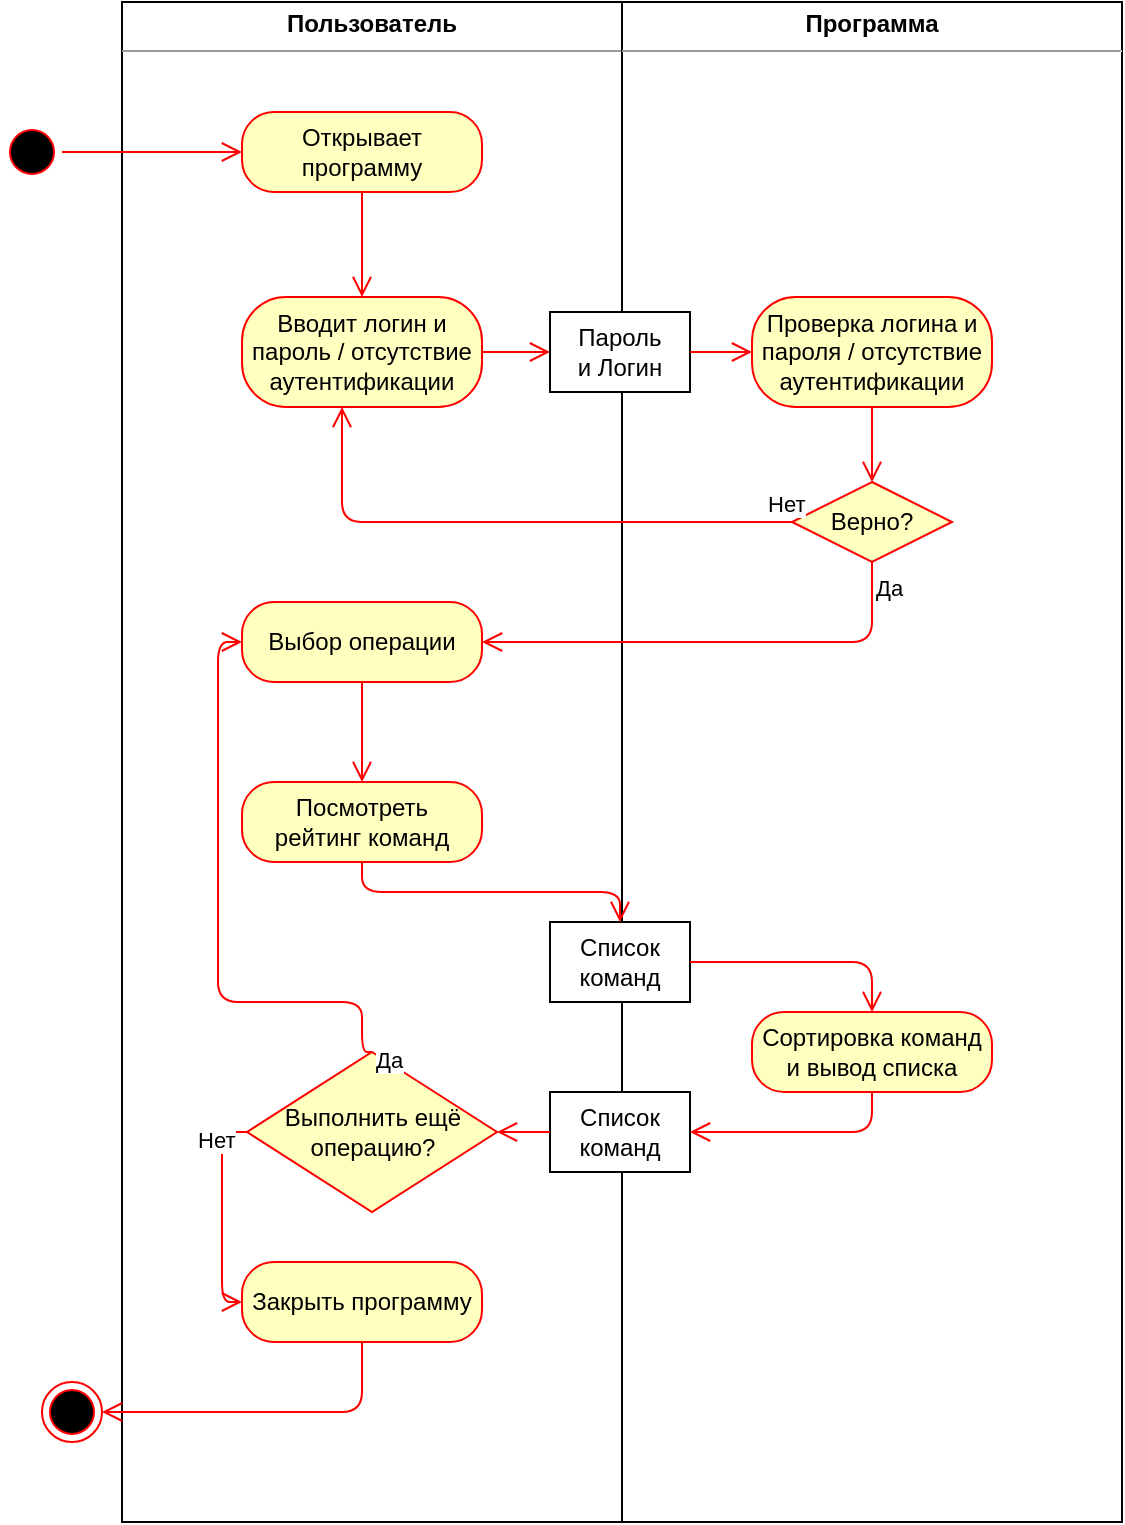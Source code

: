 <mxfile version="13.10.0" type="device" pages="8"><diagram id="B7SZ5iyLzlKSN7lGyWWd" name="Page-1"><mxGraphModel dx="1355" dy="825" grid="1" gridSize="10" guides="1" tooltips="1" connect="1" arrows="1" fold="1" page="1" pageScale="1" pageWidth="827" pageHeight="1169" math="0" shadow="0"><root><mxCell id="0"/><mxCell id="1" parent="0"/><mxCell id="MZ8LJpzVsivUFGEbrYPJ-13" value="&lt;p style=&quot;margin: 0px ; margin-top: 4px ; text-align: center&quot;&gt;&lt;b&gt;Пользователь&lt;/b&gt;&lt;/p&gt;&lt;hr size=&quot;1&quot;&gt;&lt;div style=&quot;height: 2px&quot;&gt;&lt;/div&gt;" style="verticalAlign=top;align=left;overflow=fill;fontSize=12;fontFamily=Helvetica;html=1;" parent="1" vertex="1"><mxGeometry x="100" y="40" width="250" height="760" as="geometry"/></mxCell><mxCell id="MZ8LJpzVsivUFGEbrYPJ-14" value="&lt;p style=&quot;margin: 0px ; margin-top: 4px ; text-align: center&quot;&gt;&lt;b&gt;Программа&lt;/b&gt;&lt;/p&gt;&lt;hr size=&quot;1&quot;&gt;&lt;div style=&quot;height: 2px&quot;&gt;&lt;/div&gt;" style="verticalAlign=top;align=left;overflow=fill;fontSize=12;fontFamily=Helvetica;html=1;" parent="1" vertex="1"><mxGeometry x="350" y="40" width="250" height="760" as="geometry"/></mxCell><mxCell id="MZ8LJpzVsivUFGEbrYPJ-15" value="" style="ellipse;html=1;shape=startState;fillColor=#000000;strokeColor=#ff0000;" parent="1" vertex="1"><mxGeometry x="40" y="100" width="30" height="30" as="geometry"/></mxCell><mxCell id="MZ8LJpzVsivUFGEbrYPJ-16" value="" style="edgeStyle=orthogonalEdgeStyle;html=1;verticalAlign=bottom;endArrow=open;endSize=8;strokeColor=#ff0000;" parent="1" source="MZ8LJpzVsivUFGEbrYPJ-15" target="MZ8LJpzVsivUFGEbrYPJ-17" edge="1"><mxGeometry relative="1" as="geometry"><mxPoint x="55" y="180" as="targetPoint"/></mxGeometry></mxCell><mxCell id="MZ8LJpzVsivUFGEbrYPJ-17" value="Открывает программу" style="rounded=1;whiteSpace=wrap;html=1;arcSize=40;fontColor=#000000;fillColor=#ffffc0;strokeColor=#ff0000;" parent="1" vertex="1"><mxGeometry x="160" y="95" width="120" height="40" as="geometry"/></mxCell><mxCell id="MZ8LJpzVsivUFGEbrYPJ-18" value="" style="edgeStyle=orthogonalEdgeStyle;html=1;verticalAlign=bottom;endArrow=open;endSize=8;strokeColor=#ff0000;entryX=0.5;entryY=0;entryDx=0;entryDy=0;" parent="1" source="MZ8LJpzVsivUFGEbrYPJ-17" target="MZ8LJpzVsivUFGEbrYPJ-19" edge="1"><mxGeometry relative="1" as="geometry"><mxPoint x="210" y="195" as="targetPoint"/></mxGeometry></mxCell><mxCell id="MZ8LJpzVsivUFGEbrYPJ-19" value="Вводит логин и пароль / отсутствие аутентификации" style="rounded=1;whiteSpace=wrap;html=1;arcSize=40;fontColor=#000000;fillColor=#ffffc0;strokeColor=#ff0000;" parent="1" vertex="1"><mxGeometry x="160" y="187.5" width="120" height="55" as="geometry"/></mxCell><mxCell id="MZ8LJpzVsivUFGEbrYPJ-20" value="" style="edgeStyle=orthogonalEdgeStyle;html=1;verticalAlign=bottom;endArrow=open;endSize=8;strokeColor=#ff0000;entryX=0;entryY=0.5;entryDx=0;entryDy=0;" parent="1" source="MZ8LJpzVsivUFGEbrYPJ-19" target="Nt48JhGU6ijnPrf9L-mp-1" edge="1"><mxGeometry relative="1" as="geometry"><mxPoint x="210" y="295" as="targetPoint"/></mxGeometry></mxCell><mxCell id="MZ8LJpzVsivUFGEbrYPJ-21" value="Верно?" style="rhombus;whiteSpace=wrap;html=1;fillColor=#ffffc0;strokeColor=#ff0000;" parent="1" vertex="1"><mxGeometry x="435" y="280" width="80" height="40" as="geometry"/></mxCell><mxCell id="MZ8LJpzVsivUFGEbrYPJ-22" value="Нет" style="edgeStyle=orthogonalEdgeStyle;html=1;align=left;verticalAlign=bottom;endArrow=open;endSize=8;strokeColor=#ff0000;" parent="1" source="MZ8LJpzVsivUFGEbrYPJ-21" target="MZ8LJpzVsivUFGEbrYPJ-19" edge="1"><mxGeometry x="-0.897" relative="1" as="geometry"><mxPoint x="600" y="300" as="targetPoint"/><Array as="points"><mxPoint x="210" y="300"/></Array><mxPoint as="offset"/></mxGeometry></mxCell><mxCell id="MZ8LJpzVsivUFGEbrYPJ-23" value="Да" style="edgeStyle=orthogonalEdgeStyle;html=1;align=left;verticalAlign=top;endArrow=open;endSize=8;strokeColor=#ff0000;entryX=1;entryY=0.5;entryDx=0;entryDy=0;exitX=0.5;exitY=1;exitDx=0;exitDy=0;" parent="1" source="MZ8LJpzVsivUFGEbrYPJ-21" target="MZ8LJpzVsivUFGEbrYPJ-27" edge="1"><mxGeometry x="-1" relative="1" as="geometry"><mxPoint x="460" y="380" as="targetPoint"/></mxGeometry></mxCell><mxCell id="MZ8LJpzVsivUFGEbrYPJ-24" value="Проверка логина и пароля / отсутствие аутентификации" style="rounded=1;whiteSpace=wrap;html=1;arcSize=40;fontColor=#000000;fillColor=#ffffc0;strokeColor=#ff0000;" parent="1" vertex="1"><mxGeometry x="415" y="187.5" width="120" height="55" as="geometry"/></mxCell><mxCell id="MZ8LJpzVsivUFGEbrYPJ-26" value="" style="edgeStyle=orthogonalEdgeStyle;html=1;verticalAlign=bottom;endArrow=open;endSize=8;strokeColor=#ff0000;exitX=0.5;exitY=1;exitDx=0;exitDy=0;" parent="1" source="MZ8LJpzVsivUFGEbrYPJ-24" target="MZ8LJpzVsivUFGEbrYPJ-21" edge="1"><mxGeometry relative="1" as="geometry"><mxPoint x="547.5" y="260" as="targetPoint"/><mxPoint x="402.5" y="260" as="sourcePoint"/></mxGeometry></mxCell><mxCell id="MZ8LJpzVsivUFGEbrYPJ-27" value="Выбор операции" style="rounded=1;whiteSpace=wrap;html=1;arcSize=40;fontColor=#000000;fillColor=#ffffc0;strokeColor=#ff0000;" parent="1" vertex="1"><mxGeometry x="160" y="340" width="120" height="40" as="geometry"/></mxCell><mxCell id="QJ93TgINA9FgZdaHrexS-2" value="" style="edgeStyle=orthogonalEdgeStyle;html=1;verticalAlign=bottom;endArrow=open;endSize=8;strokeColor=#ff0000;" parent="1" source="MZ8LJpzVsivUFGEbrYPJ-27" target="QJ93TgINA9FgZdaHrexS-3" edge="1"><mxGeometry relative="1" as="geometry"><mxPoint x="220" y="410" as="targetPoint"/><mxPoint x="280" y="225" as="sourcePoint"/></mxGeometry></mxCell><mxCell id="QJ93TgINA9FgZdaHrexS-3" value="Посмотреть&lt;br&gt;рейтинг команд" style="rounded=1;whiteSpace=wrap;html=1;arcSize=40;fontColor=#000000;fillColor=#ffffc0;strokeColor=#ff0000;" parent="1" vertex="1"><mxGeometry x="160" y="430" width="120" height="40" as="geometry"/></mxCell><mxCell id="QJ93TgINA9FgZdaHrexS-8" value="Список&lt;br&gt;команд" style="rounded=0;whiteSpace=wrap;html=1;" parent="1" vertex="1"><mxGeometry x="314" y="500" width="70" height="40" as="geometry"/></mxCell><mxCell id="QJ93TgINA9FgZdaHrexS-11" value="Сортировка команд&lt;br&gt;и вывод списка" style="rounded=1;whiteSpace=wrap;html=1;arcSize=40;fontColor=#000000;fillColor=#ffffc0;strokeColor=#ff0000;" parent="1" vertex="1"><mxGeometry x="415" y="545" width="120" height="40" as="geometry"/></mxCell><mxCell id="QJ93TgINA9FgZdaHrexS-13" value="" style="edgeStyle=orthogonalEdgeStyle;html=1;verticalAlign=bottom;endArrow=open;endSize=8;strokeColor=#ff0000;exitX=1;exitY=0.5;exitDx=0;exitDy=0;entryX=0.5;entryY=0;entryDx=0;entryDy=0;" parent="1" source="QJ93TgINA9FgZdaHrexS-8" target="QJ93TgINA9FgZdaHrexS-11" edge="1"><mxGeometry relative="1" as="geometry"><mxPoint x="324" y="640.0" as="targetPoint"/><mxPoint x="380" y="630" as="sourcePoint"/></mxGeometry></mxCell><mxCell id="QJ93TgINA9FgZdaHrexS-14" value="" style="edgeStyle=orthogonalEdgeStyle;html=1;verticalAlign=bottom;endArrow=open;endSize=8;strokeColor=#ff0000;exitX=0.5;exitY=1;exitDx=0;exitDy=0;" parent="1" source="QJ93TgINA9FgZdaHrexS-3" target="QJ93TgINA9FgZdaHrexS-8" edge="1"><mxGeometry relative="1" as="geometry"><mxPoint x="220" y="690" as="targetPoint"/><mxPoint x="290.0" y="650.0" as="sourcePoint"/></mxGeometry></mxCell><mxCell id="QJ93TgINA9FgZdaHrexS-16" value="Список команд" style="rounded=0;whiteSpace=wrap;html=1;" parent="1" vertex="1"><mxGeometry x="314" y="585" width="70" height="40" as="geometry"/></mxCell><mxCell id="QJ93TgINA9FgZdaHrexS-17" value="" style="edgeStyle=orthogonalEdgeStyle;html=1;verticalAlign=bottom;endArrow=open;endSize=8;strokeColor=#ff0000;exitX=0.5;exitY=1;exitDx=0;exitDy=0;entryX=1;entryY=0.5;entryDx=0;entryDy=0;" parent="1" source="QJ93TgINA9FgZdaHrexS-11" target="QJ93TgINA9FgZdaHrexS-16" edge="1"><mxGeometry relative="1" as="geometry"><mxPoint x="440" y="640.0" as="targetPoint"/><mxPoint x="390" y="640.0" as="sourcePoint"/></mxGeometry></mxCell><mxCell id="QJ93TgINA9FgZdaHrexS-18" value="" style="edgeStyle=orthogonalEdgeStyle;html=1;verticalAlign=bottom;endArrow=open;endSize=8;strokeColor=#ff0000;entryX=1;entryY=0.5;entryDx=0;entryDy=0;" parent="1" source="QJ93TgINA9FgZdaHrexS-16" target="QJ93TgINA9FgZdaHrexS-21" edge="1"><mxGeometry relative="1" as="geometry"><mxPoint x="270.0" y="730.0" as="targetPoint"/><mxPoint x="356" y="790.0" as="sourcePoint"/></mxGeometry></mxCell><mxCell id="QJ93TgINA9FgZdaHrexS-21" value="Выполнить ещё операцию?" style="rhombus;whiteSpace=wrap;html=1;fillColor=#ffffc0;strokeColor=#ff0000;" parent="1" vertex="1"><mxGeometry x="162.5" y="565" width="125" height="80" as="geometry"/></mxCell><mxCell id="QJ93TgINA9FgZdaHrexS-22" value="Нет" style="edgeStyle=orthogonalEdgeStyle;html=1;align=left;verticalAlign=bottom;endArrow=open;endSize=8;strokeColor=#ff0000;exitX=0;exitY=0.5;exitDx=0;exitDy=0;entryX=0;entryY=0.5;entryDx=0;entryDy=0;" parent="1" source="QJ93TgINA9FgZdaHrexS-21" target="QJ93TgINA9FgZdaHrexS-24" edge="1"><mxGeometry x="-0.969" y="13" relative="1" as="geometry"><mxPoint x="315" y="840" as="targetPoint"/><mxPoint x="-25" as="offset"/></mxGeometry></mxCell><mxCell id="QJ93TgINA9FgZdaHrexS-23" value="Да" style="edgeStyle=orthogonalEdgeStyle;html=1;align=left;verticalAlign=top;endArrow=open;endSize=8;strokeColor=#ff0000;entryX=0;entryY=0.5;entryDx=0;entryDy=0;exitX=0.5;exitY=0;exitDx=0;exitDy=0;" parent="1" source="QJ93TgINA9FgZdaHrexS-21" target="MZ8LJpzVsivUFGEbrYPJ-27" edge="1"><mxGeometry x="-0.905" y="-5" relative="1" as="geometry"><mxPoint x="175" y="920" as="targetPoint"/><Array as="points"><mxPoint x="220" y="565"/><mxPoint x="220" y="540"/><mxPoint x="148" y="540"/><mxPoint x="148" y="360"/></Array><mxPoint as="offset"/></mxGeometry></mxCell><mxCell id="QJ93TgINA9FgZdaHrexS-24" value="Закрыть программу" style="rounded=1;whiteSpace=wrap;html=1;arcSize=40;fontColor=#000000;fillColor=#ffffc0;strokeColor=#ff0000;" parent="1" vertex="1"><mxGeometry x="160" y="670" width="120" height="40" as="geometry"/></mxCell><mxCell id="QJ93TgINA9FgZdaHrexS-25" value="" style="ellipse;html=1;shape=endState;fillColor=#000000;strokeColor=#ff0000;" parent="1" vertex="1"><mxGeometry x="60" y="730" width="30" height="30" as="geometry"/></mxCell><mxCell id="QJ93TgINA9FgZdaHrexS-26" value="" style="edgeStyle=orthogonalEdgeStyle;html=1;verticalAlign=bottom;endArrow=open;endSize=8;strokeColor=#ff0000;exitX=0.5;exitY=1;exitDx=0;exitDy=0;entryX=1;entryY=0.5;entryDx=0;entryDy=0;" parent="1" source="QJ93TgINA9FgZdaHrexS-24" target="QJ93TgINA9FgZdaHrexS-25" edge="1"><mxGeometry relative="1" as="geometry"><mxPoint x="394" y="740" as="targetPoint"/><mxPoint x="500" y="660" as="sourcePoint"/></mxGeometry></mxCell><mxCell id="Nt48JhGU6ijnPrf9L-mp-1" value="Пароль&lt;br&gt;и Логин" style="rounded=0;whiteSpace=wrap;html=1;" parent="1" vertex="1"><mxGeometry x="314" y="195" width="70" height="40" as="geometry"/></mxCell><mxCell id="Nt48JhGU6ijnPrf9L-mp-2" value="" style="edgeStyle=orthogonalEdgeStyle;html=1;verticalAlign=bottom;endArrow=open;endSize=8;strokeColor=#ff0000;entryX=0;entryY=0.5;entryDx=0;entryDy=0;exitX=1;exitY=0.5;exitDx=0;exitDy=0;" parent="1" source="Nt48JhGU6ijnPrf9L-mp-1" target="MZ8LJpzVsivUFGEbrYPJ-24" edge="1"><mxGeometry relative="1" as="geometry"><mxPoint x="324" y="225" as="targetPoint"/><mxPoint x="280" y="225" as="sourcePoint"/></mxGeometry></mxCell></root></mxGraphModel></diagram><diagram id="Ota2NMm_SSaAtfuLN1Ib" name="Страница 2"><mxGraphModel dx="1355" dy="825" grid="1" gridSize="10" guides="1" tooltips="1" connect="1" arrows="1" fold="1" page="1" pageScale="1" pageWidth="827" pageHeight="1169" math="0" shadow="0"><root><mxCell id="BdMHF3HCbEgdRWkMwtZ4-0"/><mxCell id="BdMHF3HCbEgdRWkMwtZ4-1" parent="BdMHF3HCbEgdRWkMwtZ4-0"/><mxCell id="Tz6TxSxbXb6Emylx_Sdu-0" value="&lt;p style=&quot;margin: 0px ; margin-top: 4px ; text-align: center&quot;&gt;&lt;b&gt;Тренер&lt;/b&gt;&lt;/p&gt;&lt;hr size=&quot;1&quot;&gt;&lt;div style=&quot;height: 2px&quot;&gt;&lt;/div&gt;" style="verticalAlign=top;align=left;overflow=fill;fontSize=12;fontFamily=Helvetica;html=1;" vertex="1" parent="BdMHF3HCbEgdRWkMwtZ4-1"><mxGeometry x="100" y="40" width="250" height="960" as="geometry"/></mxCell><mxCell id="Tz6TxSxbXb6Emylx_Sdu-1" value="&lt;p style=&quot;margin: 0px ; margin-top: 4px ; text-align: center&quot;&gt;&lt;b&gt;Программа&lt;/b&gt;&lt;/p&gt;&lt;hr size=&quot;1&quot;&gt;&lt;div style=&quot;height: 2px&quot;&gt;&lt;/div&gt;" style="verticalAlign=top;align=left;overflow=fill;fontSize=12;fontFamily=Helvetica;html=1;" vertex="1" parent="BdMHF3HCbEgdRWkMwtZ4-1"><mxGeometry x="350" y="40" width="250" height="960" as="geometry"/></mxCell><mxCell id="Tz6TxSxbXb6Emylx_Sdu-2" value="" style="ellipse;html=1;shape=startState;fillColor=#000000;strokeColor=#ff0000;" vertex="1" parent="BdMHF3HCbEgdRWkMwtZ4-1"><mxGeometry x="40" y="100" width="30" height="30" as="geometry"/></mxCell><mxCell id="Tz6TxSxbXb6Emylx_Sdu-3" value="" style="edgeStyle=orthogonalEdgeStyle;html=1;verticalAlign=bottom;endArrow=open;endSize=8;strokeColor=#ff0000;" edge="1" parent="BdMHF3HCbEgdRWkMwtZ4-1" source="Tz6TxSxbXb6Emylx_Sdu-2" target="Tz6TxSxbXb6Emylx_Sdu-4"><mxGeometry relative="1" as="geometry"><mxPoint x="55" y="180" as="targetPoint"/></mxGeometry></mxCell><mxCell id="Tz6TxSxbXb6Emylx_Sdu-4" value="Открывает программу" style="rounded=1;whiteSpace=wrap;html=1;arcSize=40;fontColor=#000000;fillColor=#ffffc0;strokeColor=#ff0000;" vertex="1" parent="BdMHF3HCbEgdRWkMwtZ4-1"><mxGeometry x="160" y="95" width="120" height="40" as="geometry"/></mxCell><mxCell id="Tz6TxSxbXb6Emylx_Sdu-5" value="" style="edgeStyle=orthogonalEdgeStyle;html=1;verticalAlign=bottom;endArrow=open;endSize=8;strokeColor=#ff0000;entryX=0.5;entryY=0;entryDx=0;entryDy=0;" edge="1" parent="BdMHF3HCbEgdRWkMwtZ4-1" source="Tz6TxSxbXb6Emylx_Sdu-4" target="Tz6TxSxbXb6Emylx_Sdu-6"><mxGeometry relative="1" as="geometry"><mxPoint x="210" y="195" as="targetPoint"/></mxGeometry></mxCell><mxCell id="Tz6TxSxbXb6Emylx_Sdu-6" value="Вводит логин и пароль / отсутствие аутентификации" style="rounded=1;whiteSpace=wrap;html=1;arcSize=40;fontColor=#000000;fillColor=#ffffc0;strokeColor=#ff0000;" vertex="1" parent="BdMHF3HCbEgdRWkMwtZ4-1"><mxGeometry x="160" y="187.5" width="120" height="55" as="geometry"/></mxCell><mxCell id="Tz6TxSxbXb6Emylx_Sdu-7" value="" style="edgeStyle=orthogonalEdgeStyle;html=1;verticalAlign=bottom;endArrow=open;endSize=8;strokeColor=#ff0000;entryX=0;entryY=0.5;entryDx=0;entryDy=0;" edge="1" parent="BdMHF3HCbEgdRWkMwtZ4-1" source="Tz6TxSxbXb6Emylx_Sdu-6" target="Tz6TxSxbXb6Emylx_Sdu-31"><mxGeometry relative="1" as="geometry"><mxPoint x="210" y="295" as="targetPoint"/></mxGeometry></mxCell><mxCell id="Tz6TxSxbXb6Emylx_Sdu-8" value="Верно?" style="rhombus;whiteSpace=wrap;html=1;fillColor=#ffffc0;strokeColor=#ff0000;" vertex="1" parent="BdMHF3HCbEgdRWkMwtZ4-1"><mxGeometry x="435" y="280" width="80" height="40" as="geometry"/></mxCell><mxCell id="Tz6TxSxbXb6Emylx_Sdu-9" value="Нет" style="edgeStyle=orthogonalEdgeStyle;html=1;align=left;verticalAlign=bottom;endArrow=open;endSize=8;strokeColor=#ff0000;" edge="1" parent="BdMHF3HCbEgdRWkMwtZ4-1" source="Tz6TxSxbXb6Emylx_Sdu-8" target="Tz6TxSxbXb6Emylx_Sdu-6"><mxGeometry x="-0.897" relative="1" as="geometry"><mxPoint x="600" y="300" as="targetPoint"/><Array as="points"><mxPoint x="210" y="300"/></Array><mxPoint as="offset"/></mxGeometry></mxCell><mxCell id="Tz6TxSxbXb6Emylx_Sdu-10" value="Да" style="edgeStyle=orthogonalEdgeStyle;html=1;align=left;verticalAlign=top;endArrow=open;endSize=8;strokeColor=#ff0000;entryX=1;entryY=0.5;entryDx=0;entryDy=0;exitX=0.5;exitY=1;exitDx=0;exitDy=0;" edge="1" parent="BdMHF3HCbEgdRWkMwtZ4-1" source="Tz6TxSxbXb6Emylx_Sdu-8" target="Tz6TxSxbXb6Emylx_Sdu-13"><mxGeometry x="-1" relative="1" as="geometry"><mxPoint x="460" y="380" as="targetPoint"/></mxGeometry></mxCell><mxCell id="Tz6TxSxbXb6Emylx_Sdu-11" value="Проверка логина и пароля / отсутствие аутентификации" style="rounded=1;whiteSpace=wrap;html=1;arcSize=40;fontColor=#000000;fillColor=#ffffc0;strokeColor=#ff0000;" vertex="1" parent="BdMHF3HCbEgdRWkMwtZ4-1"><mxGeometry x="415" y="187.5" width="120" height="55" as="geometry"/></mxCell><mxCell id="Tz6TxSxbXb6Emylx_Sdu-12" value="" style="edgeStyle=orthogonalEdgeStyle;html=1;verticalAlign=bottom;endArrow=open;endSize=8;strokeColor=#ff0000;exitX=0.5;exitY=1;exitDx=0;exitDy=0;" edge="1" parent="BdMHF3HCbEgdRWkMwtZ4-1" source="Tz6TxSxbXb6Emylx_Sdu-11" target="Tz6TxSxbXb6Emylx_Sdu-8"><mxGeometry relative="1" as="geometry"><mxPoint x="547.5" y="260" as="targetPoint"/><mxPoint x="402.5" y="260" as="sourcePoint"/></mxGeometry></mxCell><mxCell id="Tz6TxSxbXb6Emylx_Sdu-13" value="Выбор операции" style="rounded=1;whiteSpace=wrap;html=1;arcSize=40;fontColor=#000000;fillColor=#ffffc0;strokeColor=#ff0000;" vertex="1" parent="BdMHF3HCbEgdRWkMwtZ4-1"><mxGeometry x="160" y="340" width="120" height="40" as="geometry"/></mxCell><mxCell id="Tz6TxSxbXb6Emylx_Sdu-15" value="" style="edgeStyle=orthogonalEdgeStyle;html=1;verticalAlign=bottom;endArrow=open;endSize=8;strokeColor=#ff0000;" edge="1" parent="BdMHF3HCbEgdRWkMwtZ4-1" source="Tz6TxSxbXb6Emylx_Sdu-13" target="Tz6TxSxbXb6Emylx_Sdu-37"><mxGeometry relative="1" as="geometry"><mxPoint x="220" y="410" as="targetPoint"/><mxPoint x="280" y="225" as="sourcePoint"/></mxGeometry></mxCell><mxCell id="Tz6TxSxbXb6Emylx_Sdu-28" value="Закрыть программу" style="rounded=1;whiteSpace=wrap;html=1;arcSize=40;fontColor=#000000;fillColor=#ffffc0;strokeColor=#ff0000;" vertex="1" parent="BdMHF3HCbEgdRWkMwtZ4-1"><mxGeometry x="172" y="840" width="120" height="40" as="geometry"/></mxCell><mxCell id="Tz6TxSxbXb6Emylx_Sdu-29" value="" style="ellipse;html=1;shape=endState;fillColor=#000000;strokeColor=#ff0000;" vertex="1" parent="BdMHF3HCbEgdRWkMwtZ4-1"><mxGeometry x="57" y="930" width="30" height="30" as="geometry"/></mxCell><mxCell id="Tz6TxSxbXb6Emylx_Sdu-30" value="" style="edgeStyle=orthogonalEdgeStyle;html=1;verticalAlign=bottom;endArrow=open;endSize=8;strokeColor=#ff0000;exitX=0.5;exitY=1;exitDx=0;exitDy=0;entryX=1;entryY=0.5;entryDx=0;entryDy=0;" edge="1" parent="BdMHF3HCbEgdRWkMwtZ4-1" source="Tz6TxSxbXb6Emylx_Sdu-28" target="Tz6TxSxbXb6Emylx_Sdu-29"><mxGeometry relative="1" as="geometry"><mxPoint x="401" y="320" as="targetPoint"/><mxPoint x="507" y="240" as="sourcePoint"/></mxGeometry></mxCell><mxCell id="Tz6TxSxbXb6Emylx_Sdu-31" value="Пароль&lt;br&gt;и Логин" style="rounded=0;whiteSpace=wrap;html=1;" vertex="1" parent="BdMHF3HCbEgdRWkMwtZ4-1"><mxGeometry x="314" y="195" width="70" height="40" as="geometry"/></mxCell><mxCell id="Tz6TxSxbXb6Emylx_Sdu-32" value="" style="edgeStyle=orthogonalEdgeStyle;html=1;verticalAlign=bottom;endArrow=open;endSize=8;strokeColor=#ff0000;entryX=0;entryY=0.5;entryDx=0;entryDy=0;exitX=1;exitY=0.5;exitDx=0;exitDy=0;" edge="1" parent="BdMHF3HCbEgdRWkMwtZ4-1" source="Tz6TxSxbXb6Emylx_Sdu-31" target="Tz6TxSxbXb6Emylx_Sdu-11"><mxGeometry relative="1" as="geometry"><mxPoint x="324" y="225" as="targetPoint"/><mxPoint x="280" y="225" as="sourcePoint"/></mxGeometry></mxCell><mxCell id="Tz6TxSxbXb6Emylx_Sdu-37" value="Посмотреть статистику&amp;nbsp;&lt;br&gt;команды" style="rounded=1;whiteSpace=wrap;html=1;arcSize=40;fontColor=#000000;fillColor=#ffffc0;strokeColor=#ff0000;" vertex="1" parent="BdMHF3HCbEgdRWkMwtZ4-1"><mxGeometry x="152.5" y="450" width="135" height="60" as="geometry"/></mxCell><mxCell id="Tz6TxSxbXb6Emylx_Sdu-38" value="Вывод всей информации о вашей команде" style="rounded=1;whiteSpace=wrap;html=1;arcSize=40;fontColor=#000000;fillColor=#ffffc0;strokeColor=#ff0000;" vertex="1" parent="BdMHF3HCbEgdRWkMwtZ4-1"><mxGeometry x="435" y="590" width="120" height="50" as="geometry"/></mxCell><mxCell id="Tz6TxSxbXb6Emylx_Sdu-39" value="Статистика" style="rounded=0;whiteSpace=wrap;html=1;" vertex="1" parent="BdMHF3HCbEgdRWkMwtZ4-1"><mxGeometry x="316" y="545" width="70" height="40" as="geometry"/></mxCell><mxCell id="Tz6TxSxbXb6Emylx_Sdu-40" value="Выполнить ещё операцию?" style="rhombus;whiteSpace=wrap;html=1;fillColor=#ffffc0;strokeColor=#ff0000;" vertex="1" parent="BdMHF3HCbEgdRWkMwtZ4-1"><mxGeometry x="177" y="720" width="110" height="70" as="geometry"/></mxCell><mxCell id="Tz6TxSxbXb6Emylx_Sdu-41" value="Нет" style="edgeStyle=orthogonalEdgeStyle;html=1;align=left;verticalAlign=bottom;endArrow=open;endSize=8;strokeColor=#ff0000;entryX=0.5;entryY=0;entryDx=0;entryDy=0;" edge="1" parent="BdMHF3HCbEgdRWkMwtZ4-1" source="Tz6TxSxbXb6Emylx_Sdu-40" target="Tz6TxSxbXb6Emylx_Sdu-28"><mxGeometry y="3" relative="1" as="geometry"><mxPoint x="377" y="840" as="targetPoint"/><mxPoint as="offset"/></mxGeometry></mxCell><mxCell id="Tz6TxSxbXb6Emylx_Sdu-42" value="Да" style="edgeStyle=orthogonalEdgeStyle;html=1;align=left;verticalAlign=top;endArrow=open;endSize=8;strokeColor=#ff0000;entryX=0;entryY=0.5;entryDx=0;entryDy=0;" edge="1" parent="BdMHF3HCbEgdRWkMwtZ4-1" source="Tz6TxSxbXb6Emylx_Sdu-40" target="Tz6TxSxbXb6Emylx_Sdu-13"><mxGeometry x="-0.768" y="-24" relative="1" as="geometry"><mxPoint x="230" y="1340" as="targetPoint"/><Array as="points"><mxPoint x="225" y="810"/><mxPoint x="130" y="810"/><mxPoint x="130" y="360"/></Array><mxPoint as="offset"/></mxGeometry></mxCell><mxCell id="Tz6TxSxbXb6Emylx_Sdu-43" value="" style="edgeStyle=orthogonalEdgeStyle;html=1;verticalAlign=bottom;endArrow=open;endSize=8;strokeColor=#ff0000;exitX=0.5;exitY=1;exitDx=0;exitDy=0;entryX=0;entryY=0.5;entryDx=0;entryDy=0;" edge="1" parent="BdMHF3HCbEgdRWkMwtZ4-1" source="Tz6TxSxbXb6Emylx_Sdu-37" target="Tz6TxSxbXb6Emylx_Sdu-39"><mxGeometry relative="1" as="geometry"><mxPoint x="230" y="700" as="targetPoint"/><mxPoint x="240" y="670" as="sourcePoint"/></mxGeometry></mxCell><mxCell id="Tz6TxSxbXb6Emylx_Sdu-44" value="" style="edgeStyle=orthogonalEdgeStyle;html=1;verticalAlign=bottom;endArrow=open;endSize=8;strokeColor=#ff0000;entryX=0.5;entryY=0;entryDx=0;entryDy=0;" edge="1" parent="BdMHF3HCbEgdRWkMwtZ4-1" source="Tz6TxSxbXb6Emylx_Sdu-39" target="Tz6TxSxbXb6Emylx_Sdu-38"><mxGeometry relative="1" as="geometry"><mxPoint x="235" y="1050" as="targetPoint"/><mxPoint x="225" y="1080" as="sourcePoint"/></mxGeometry></mxCell><mxCell id="Tz6TxSxbXb6Emylx_Sdu-45" value="" style="edgeStyle=orthogonalEdgeStyle;html=1;verticalAlign=bottom;endArrow=open;endSize=8;strokeColor=#ff0000;entryX=1;entryY=0.5;entryDx=0;entryDy=0;exitX=0.5;exitY=1;exitDx=0;exitDy=0;" edge="1" parent="BdMHF3HCbEgdRWkMwtZ4-1" source="Tz6TxSxbXb6Emylx_Sdu-38" target="Tz6TxSxbXb6Emylx_Sdu-46"><mxGeometry relative="1" as="geometry"><mxPoint x="235" y="1120" as="targetPoint"/><mxPoint x="235" y="1090" as="sourcePoint"/></mxGeometry></mxCell><mxCell id="Tz6TxSxbXb6Emylx_Sdu-46" value="Статистика" style="rounded=0;whiteSpace=wrap;html=1;" vertex="1" parent="BdMHF3HCbEgdRWkMwtZ4-1"><mxGeometry x="316" y="650" width="70" height="40" as="geometry"/></mxCell><mxCell id="Tz6TxSxbXb6Emylx_Sdu-47" value="" style="edgeStyle=orthogonalEdgeStyle;html=1;verticalAlign=bottom;endArrow=open;endSize=8;strokeColor=#ff0000;entryX=0.5;entryY=0;entryDx=0;entryDy=0;" edge="1" parent="BdMHF3HCbEgdRWkMwtZ4-1" source="Tz6TxSxbXb6Emylx_Sdu-46"><mxGeometry relative="1" as="geometry"><mxPoint x="232" y="720" as="targetPoint"/><mxPoint x="242" y="660" as="sourcePoint"/></mxGeometry></mxCell></root></mxGraphModel></diagram><diagram id="G8TLaIsNdLakq_EacnwQ" name="Страница 3"><mxGraphModel dx="1355" dy="825" grid="1" gridSize="10" guides="1" tooltips="1" connect="1" arrows="1" fold="1" page="1" pageScale="1" pageWidth="827" pageHeight="1169" math="0" shadow="0"><root><mxCell id="RBYzk8Z2pESl82ANAsKz-0"/><mxCell id="RBYzk8Z2pESl82ANAsKz-1" parent="RBYzk8Z2pESl82ANAsKz-0"/><mxCell id="RBYzk8Z2pESl82ANAsKz-2" value="&lt;p style=&quot;margin: 0px ; margin-top: 4px ; text-align: center&quot;&gt;&lt;b&gt;Тренер&lt;/b&gt;&lt;/p&gt;&lt;hr size=&quot;1&quot;&gt;&lt;div style=&quot;height: 2px&quot;&gt;&lt;/div&gt;" style="verticalAlign=top;align=left;overflow=fill;fontSize=12;fontFamily=Helvetica;html=1;" vertex="1" parent="RBYzk8Z2pESl82ANAsKz-1"><mxGeometry x="160" y="40" width="250" height="960" as="geometry"/></mxCell><mxCell id="RBYzk8Z2pESl82ANAsKz-3" value="&lt;p style=&quot;margin: 0px ; margin-top: 4px ; text-align: center&quot;&gt;&lt;b&gt;Программа&lt;/b&gt;&lt;/p&gt;&lt;hr size=&quot;1&quot;&gt;&lt;div style=&quot;height: 2px&quot;&gt;&lt;/div&gt;" style="verticalAlign=top;align=left;overflow=fill;fontSize=12;fontFamily=Helvetica;html=1;" vertex="1" parent="RBYzk8Z2pESl82ANAsKz-1"><mxGeometry x="410" y="40" width="250" height="960" as="geometry"/></mxCell><mxCell id="RBYzk8Z2pESl82ANAsKz-4" value="" style="ellipse;html=1;shape=startState;fillColor=#000000;strokeColor=#ff0000;" vertex="1" parent="RBYzk8Z2pESl82ANAsKz-1"><mxGeometry x="100" y="100" width="30" height="30" as="geometry"/></mxCell><mxCell id="RBYzk8Z2pESl82ANAsKz-5" value="" style="edgeStyle=orthogonalEdgeStyle;html=1;verticalAlign=bottom;endArrow=open;endSize=8;strokeColor=#ff0000;" edge="1" parent="RBYzk8Z2pESl82ANAsKz-1" source="RBYzk8Z2pESl82ANAsKz-4" target="RBYzk8Z2pESl82ANAsKz-6"><mxGeometry relative="1" as="geometry"><mxPoint x="115" y="180" as="targetPoint"/></mxGeometry></mxCell><mxCell id="RBYzk8Z2pESl82ANAsKz-6" value="Открывает программу" style="rounded=1;whiteSpace=wrap;html=1;arcSize=40;fontColor=#000000;fillColor=#ffffc0;strokeColor=#ff0000;" vertex="1" parent="RBYzk8Z2pESl82ANAsKz-1"><mxGeometry x="220" y="95" width="120" height="40" as="geometry"/></mxCell><mxCell id="RBYzk8Z2pESl82ANAsKz-7" value="" style="edgeStyle=orthogonalEdgeStyle;html=1;verticalAlign=bottom;endArrow=open;endSize=8;strokeColor=#ff0000;entryX=0.5;entryY=0;entryDx=0;entryDy=0;" edge="1" parent="RBYzk8Z2pESl82ANAsKz-1" source="RBYzk8Z2pESl82ANAsKz-6" target="RBYzk8Z2pESl82ANAsKz-8"><mxGeometry relative="1" as="geometry"><mxPoint x="270" y="195" as="targetPoint"/></mxGeometry></mxCell><mxCell id="RBYzk8Z2pESl82ANAsKz-8" value="Вводит логин и пароль / отсутствие аутентификации" style="rounded=1;whiteSpace=wrap;html=1;arcSize=40;fontColor=#000000;fillColor=#ffffc0;strokeColor=#ff0000;" vertex="1" parent="RBYzk8Z2pESl82ANAsKz-1"><mxGeometry x="220" y="187.5" width="120" height="55" as="geometry"/></mxCell><mxCell id="RBYzk8Z2pESl82ANAsKz-9" value="" style="edgeStyle=orthogonalEdgeStyle;html=1;verticalAlign=bottom;endArrow=open;endSize=8;strokeColor=#ff0000;entryX=0;entryY=0.5;entryDx=0;entryDy=0;" edge="1" parent="RBYzk8Z2pESl82ANAsKz-1" source="RBYzk8Z2pESl82ANAsKz-8" target="RBYzk8Z2pESl82ANAsKz-20"><mxGeometry relative="1" as="geometry"><mxPoint x="270" y="295" as="targetPoint"/></mxGeometry></mxCell><mxCell id="RBYzk8Z2pESl82ANAsKz-10" value="Верно?" style="rhombus;whiteSpace=wrap;html=1;fillColor=#ffffc0;strokeColor=#ff0000;" vertex="1" parent="RBYzk8Z2pESl82ANAsKz-1"><mxGeometry x="495" y="280" width="80" height="40" as="geometry"/></mxCell><mxCell id="RBYzk8Z2pESl82ANAsKz-11" value="Нет" style="edgeStyle=orthogonalEdgeStyle;html=1;align=left;verticalAlign=bottom;endArrow=open;endSize=8;strokeColor=#ff0000;" edge="1" parent="RBYzk8Z2pESl82ANAsKz-1" source="RBYzk8Z2pESl82ANAsKz-10" target="RBYzk8Z2pESl82ANAsKz-8"><mxGeometry x="-0.897" relative="1" as="geometry"><mxPoint x="660" y="300" as="targetPoint"/><Array as="points"><mxPoint x="270" y="300"/></Array><mxPoint as="offset"/></mxGeometry></mxCell><mxCell id="RBYzk8Z2pESl82ANAsKz-12" value="Да" style="edgeStyle=orthogonalEdgeStyle;html=1;align=left;verticalAlign=top;endArrow=open;endSize=8;strokeColor=#ff0000;entryX=1;entryY=0.5;entryDx=0;entryDy=0;exitX=0.5;exitY=1;exitDx=0;exitDy=0;" edge="1" parent="RBYzk8Z2pESl82ANAsKz-1" source="RBYzk8Z2pESl82ANAsKz-10" target="RBYzk8Z2pESl82ANAsKz-15"><mxGeometry x="-1" relative="1" as="geometry"><mxPoint x="520" y="380" as="targetPoint"/></mxGeometry></mxCell><mxCell id="RBYzk8Z2pESl82ANAsKz-13" value="Проверка логина и пароля / отсутствие аутентификации" style="rounded=1;whiteSpace=wrap;html=1;arcSize=40;fontColor=#000000;fillColor=#ffffc0;strokeColor=#ff0000;" vertex="1" parent="RBYzk8Z2pESl82ANAsKz-1"><mxGeometry x="475" y="187.5" width="120" height="55" as="geometry"/></mxCell><mxCell id="RBYzk8Z2pESl82ANAsKz-14" value="" style="edgeStyle=orthogonalEdgeStyle;html=1;verticalAlign=bottom;endArrow=open;endSize=8;strokeColor=#ff0000;exitX=0.5;exitY=1;exitDx=0;exitDy=0;" edge="1" parent="RBYzk8Z2pESl82ANAsKz-1" source="RBYzk8Z2pESl82ANAsKz-13" target="RBYzk8Z2pESl82ANAsKz-10"><mxGeometry relative="1" as="geometry"><mxPoint x="607.5" y="260" as="targetPoint"/><mxPoint x="462.5" y="260" as="sourcePoint"/></mxGeometry></mxCell><mxCell id="RBYzk8Z2pESl82ANAsKz-15" value="Выбор операции" style="rounded=1;whiteSpace=wrap;html=1;arcSize=40;fontColor=#000000;fillColor=#ffffc0;strokeColor=#ff0000;" vertex="1" parent="RBYzk8Z2pESl82ANAsKz-1"><mxGeometry x="220" y="340" width="120" height="40" as="geometry"/></mxCell><mxCell id="RBYzk8Z2pESl82ANAsKz-16" value="" style="edgeStyle=orthogonalEdgeStyle;html=1;verticalAlign=bottom;endArrow=open;endSize=8;strokeColor=#ff0000;" edge="1" parent="RBYzk8Z2pESl82ANAsKz-1" source="RBYzk8Z2pESl82ANAsKz-15" target="RBYzk8Z2pESl82ANAsKz-22"><mxGeometry relative="1" as="geometry"><mxPoint x="280" y="410" as="targetPoint"/><mxPoint x="340" y="225" as="sourcePoint"/></mxGeometry></mxCell><mxCell id="RBYzk8Z2pESl82ANAsKz-17" value="Закрыть программу" style="rounded=1;whiteSpace=wrap;html=1;arcSize=40;fontColor=#000000;fillColor=#ffffc0;strokeColor=#ff0000;" vertex="1" parent="RBYzk8Z2pESl82ANAsKz-1"><mxGeometry x="232" y="890" width="120" height="40" as="geometry"/></mxCell><mxCell id="RBYzk8Z2pESl82ANAsKz-18" value="" style="ellipse;html=1;shape=endState;fillColor=#000000;strokeColor=#ff0000;" vertex="1" parent="RBYzk8Z2pESl82ANAsKz-1"><mxGeometry x="117" y="930" width="30" height="30" as="geometry"/></mxCell><mxCell id="RBYzk8Z2pESl82ANAsKz-19" value="" style="edgeStyle=orthogonalEdgeStyle;html=1;verticalAlign=bottom;endArrow=open;endSize=8;strokeColor=#ff0000;exitX=0.5;exitY=1;exitDx=0;exitDy=0;entryX=1;entryY=0.5;entryDx=0;entryDy=0;" edge="1" parent="RBYzk8Z2pESl82ANAsKz-1" source="RBYzk8Z2pESl82ANAsKz-17" target="RBYzk8Z2pESl82ANAsKz-18"><mxGeometry relative="1" as="geometry"><mxPoint x="461" y="320" as="targetPoint"/><mxPoint x="567" y="240" as="sourcePoint"/></mxGeometry></mxCell><mxCell id="RBYzk8Z2pESl82ANAsKz-20" value="Пароль&lt;br&gt;и Логин" style="rounded=0;whiteSpace=wrap;html=1;" vertex="1" parent="RBYzk8Z2pESl82ANAsKz-1"><mxGeometry x="374" y="195" width="70" height="40" as="geometry"/></mxCell><mxCell id="RBYzk8Z2pESl82ANAsKz-21" value="" style="edgeStyle=orthogonalEdgeStyle;html=1;verticalAlign=bottom;endArrow=open;endSize=8;strokeColor=#ff0000;entryX=0;entryY=0.5;entryDx=0;entryDy=0;exitX=1;exitY=0.5;exitDx=0;exitDy=0;" edge="1" parent="RBYzk8Z2pESl82ANAsKz-1" source="RBYzk8Z2pESl82ANAsKz-20" target="RBYzk8Z2pESl82ANAsKz-13"><mxGeometry relative="1" as="geometry"><mxPoint x="384" y="225" as="targetPoint"/><mxPoint x="340" y="225" as="sourcePoint"/></mxGeometry></mxCell><mxCell id="RBYzk8Z2pESl82ANAsKz-22" value="Выгнать / Добавить пловца &lt;br&gt;в / из команду(-ы)" style="rounded=1;whiteSpace=wrap;html=1;arcSize=40;fontColor=#000000;fillColor=#ffffc0;strokeColor=#ff0000;" vertex="1" parent="RBYzk8Z2pESl82ANAsKz-1"><mxGeometry x="212.5" y="410" width="135" height="60" as="geometry"/></mxCell><mxCell id="RBYzk8Z2pESl82ANAsKz-23" value="Поиск по списку пловцов" style="rounded=1;whiteSpace=wrap;html=1;arcSize=40;fontColor=#000000;fillColor=#ffffc0;strokeColor=#ff0000;" vertex="1" parent="RBYzk8Z2pESl82ANAsKz-1"><mxGeometry x="495" y="600" width="120" height="50" as="geometry"/></mxCell><mxCell id="RBYzk8Z2pESl82ANAsKz-24" value="Выбранный пловец и действие" style="rounded=0;whiteSpace=wrap;html=1;" vertex="1" parent="RBYzk8Z2pESl82ANAsKz-1"><mxGeometry x="372" y="562" width="74" height="45" as="geometry"/></mxCell><mxCell id="RBYzk8Z2pESl82ANAsKz-25" value="Выполнить ещё операцию?" style="rhombus;whiteSpace=wrap;html=1;fillColor=#ffffc0;strokeColor=#ff0000;" vertex="1" parent="RBYzk8Z2pESl82ANAsKz-1"><mxGeometry x="237" y="760" width="110" height="70" as="geometry"/></mxCell><mxCell id="RBYzk8Z2pESl82ANAsKz-26" value="Нет" style="edgeStyle=orthogonalEdgeStyle;html=1;align=left;verticalAlign=bottom;endArrow=open;endSize=8;strokeColor=#ff0000;entryX=0.5;entryY=0;entryDx=0;entryDy=0;" edge="1" parent="RBYzk8Z2pESl82ANAsKz-1" source="RBYzk8Z2pESl82ANAsKz-25" target="RBYzk8Z2pESl82ANAsKz-17"><mxGeometry y="3" relative="1" as="geometry"><mxPoint x="437" y="840" as="targetPoint"/><mxPoint as="offset"/></mxGeometry></mxCell><mxCell id="RBYzk8Z2pESl82ANAsKz-27" value="Да" style="edgeStyle=orthogonalEdgeStyle;html=1;align=left;verticalAlign=top;endArrow=open;endSize=8;strokeColor=#ff0000;entryX=0;entryY=0.5;entryDx=0;entryDy=0;" edge="1" parent="RBYzk8Z2pESl82ANAsKz-1" source="RBYzk8Z2pESl82ANAsKz-25" target="RBYzk8Z2pESl82ANAsKz-15"><mxGeometry x="-0.768" y="-24" relative="1" as="geometry"><mxPoint x="290" y="1340" as="targetPoint"/><Array as="points"><mxPoint x="285" y="870"/><mxPoint x="190" y="870"/><mxPoint x="190" y="360"/></Array><mxPoint as="offset"/></mxGeometry></mxCell><mxCell id="RBYzk8Z2pESl82ANAsKz-28" value="" style="edgeStyle=orthogonalEdgeStyle;html=1;verticalAlign=bottom;endArrow=open;endSize=8;strokeColor=#ff0000;exitX=0.5;exitY=1;exitDx=0;exitDy=0;" edge="1" parent="RBYzk8Z2pESl82ANAsKz-1" source="RBYzk8Z2pESl82ANAsKz-22" target="PjaLCHF_9guHKNfPL2kr-1"><mxGeometry relative="1" as="geometry"><mxPoint x="290" y="700" as="targetPoint"/><mxPoint x="300" y="670" as="sourcePoint"/></mxGeometry></mxCell><mxCell id="RBYzk8Z2pESl82ANAsKz-29" value="" style="edgeStyle=orthogonalEdgeStyle;html=1;verticalAlign=bottom;endArrow=open;endSize=8;strokeColor=#ff0000;entryX=0.5;entryY=0;entryDx=0;entryDy=0;" edge="1" parent="RBYzk8Z2pESl82ANAsKz-1" source="RBYzk8Z2pESl82ANAsKz-24" target="RBYzk8Z2pESl82ANAsKz-23"><mxGeometry relative="1" as="geometry"><mxPoint x="295" y="1050" as="targetPoint"/><mxPoint x="285" y="1080" as="sourcePoint"/></mxGeometry></mxCell><mxCell id="RBYzk8Z2pESl82ANAsKz-30" value="" style="edgeStyle=orthogonalEdgeStyle;html=1;verticalAlign=bottom;endArrow=open;endSize=8;strokeColor=#ff0000;exitX=0.5;exitY=1;exitDx=0;exitDy=0;" edge="1" parent="RBYzk8Z2pESl82ANAsKz-1" source="RBYzk8Z2pESl82ANAsKz-23" target="PjaLCHF_9guHKNfPL2kr-3"><mxGeometry relative="1" as="geometry"><mxPoint x="295" y="1120" as="targetPoint"/><mxPoint x="295" y="1090" as="sourcePoint"/></mxGeometry></mxCell><mxCell id="RBYzk8Z2pESl82ANAsKz-31" value="Обновленный список пловцов" style="rounded=0;whiteSpace=wrap;html=1;" vertex="1" parent="RBYzk8Z2pESl82ANAsKz-1"><mxGeometry x="362" y="700" width="94" height="55" as="geometry"/></mxCell><mxCell id="RBYzk8Z2pESl82ANAsKz-32" value="" style="edgeStyle=orthogonalEdgeStyle;html=1;verticalAlign=bottom;endArrow=open;endSize=8;strokeColor=#ff0000;" edge="1" parent="RBYzk8Z2pESl82ANAsKz-1" source="RBYzk8Z2pESl82ANAsKz-31" target="RBYzk8Z2pESl82ANAsKz-25"><mxGeometry relative="1" as="geometry"><mxPoint x="292" y="720" as="targetPoint"/><mxPoint x="302" y="660" as="sourcePoint"/></mxGeometry></mxCell><mxCell id="PjaLCHF_9guHKNfPL2kr-1" value="Выбор пловца" style="rounded=1;whiteSpace=wrap;html=1;arcSize=40;fontColor=#000000;fillColor=#ffffc0;strokeColor=#ff0000;" vertex="1" parent="RBYzk8Z2pESl82ANAsKz-1"><mxGeometry x="212" y="500" width="135" height="60" as="geometry"/></mxCell><mxCell id="PjaLCHF_9guHKNfPL2kr-2" value="" style="edgeStyle=orthogonalEdgeStyle;html=1;verticalAlign=bottom;endArrow=open;endSize=8;strokeColor=#ff0000;exitX=0.5;exitY=1;exitDx=0;exitDy=0;" edge="1" parent="RBYzk8Z2pESl82ANAsKz-1" source="PjaLCHF_9guHKNfPL2kr-1" target="RBYzk8Z2pESl82ANAsKz-24"><mxGeometry relative="1" as="geometry"><mxPoint x="290" y="420" as="targetPoint"/><mxPoint x="290" y="390" as="sourcePoint"/><Array as="points"><mxPoint x="280" y="585"/></Array></mxGeometry></mxCell><mxCell id="PjaLCHF_9guHKNfPL2kr-3" value="Выполнение выбранного действия" style="rounded=1;whiteSpace=wrap;html=1;arcSize=40;fontColor=#000000;fillColor=#ffffc0;strokeColor=#ff0000;" vertex="1" parent="RBYzk8Z2pESl82ANAsKz-1"><mxGeometry x="495" y="665" width="120" height="50" as="geometry"/></mxCell><mxCell id="PjaLCHF_9guHKNfPL2kr-4" value="" style="edgeStyle=orthogonalEdgeStyle;html=1;verticalAlign=bottom;endArrow=open;endSize=8;strokeColor=#ff0000;" edge="1" parent="RBYzk8Z2pESl82ANAsKz-1" source="PjaLCHF_9guHKNfPL2kr-3" target="RBYzk8Z2pESl82ANAsKz-31"><mxGeometry relative="1" as="geometry"><mxPoint x="565" y="610" as="targetPoint"/><mxPoint x="456" y="594.5" as="sourcePoint"/><Array as="points"><mxPoint x="555" y="735"/></Array></mxGeometry></mxCell></root></mxGraphModel></diagram><diagram id="PgQA6xjCMlL-MdQFLp8u" name="Страница 4"><mxGraphModel dx="1355" dy="825" grid="1" gridSize="10" guides="1" tooltips="1" connect="1" arrows="1" fold="1" page="1" pageScale="1" pageWidth="827" pageHeight="1169" math="0" shadow="0"><root><mxCell id="ed-Ad482ivg5RL-96Tdc-0"/><mxCell id="ed-Ad482ivg5RL-96Tdc-1" parent="ed-Ad482ivg5RL-96Tdc-0"/><mxCell id="-QjhwBgp3-i3wKlX0qJJ-31" value="&lt;p style=&quot;margin: 0px ; margin-top: 4px ; text-align: center&quot;&gt;&lt;b&gt;Пользователь&lt;/b&gt;&lt;/p&gt;&lt;hr size=&quot;1&quot;&gt;&lt;div style=&quot;height: 2px&quot;&gt;&lt;/div&gt;" style="verticalAlign=top;align=left;overflow=fill;fontSize=12;fontFamily=Helvetica;html=1;" vertex="1" parent="ed-Ad482ivg5RL-96Tdc-1"><mxGeometry x="110" y="50" width="250" height="760" as="geometry"/></mxCell><mxCell id="-QjhwBgp3-i3wKlX0qJJ-32" value="&lt;p style=&quot;margin: 0px ; margin-top: 4px ; text-align: center&quot;&gt;&lt;b&gt;Программа&lt;/b&gt;&lt;/p&gt;&lt;hr size=&quot;1&quot;&gt;&lt;div style=&quot;height: 2px&quot;&gt;&lt;/div&gt;" style="verticalAlign=top;align=left;overflow=fill;fontSize=12;fontFamily=Helvetica;html=1;" vertex="1" parent="ed-Ad482ivg5RL-96Tdc-1"><mxGeometry x="360" y="50" width="250" height="760" as="geometry"/></mxCell><mxCell id="-QjhwBgp3-i3wKlX0qJJ-33" value="" style="ellipse;html=1;shape=startState;fillColor=#000000;strokeColor=#ff0000;" vertex="1" parent="ed-Ad482ivg5RL-96Tdc-1"><mxGeometry x="50" y="110" width="30" height="30" as="geometry"/></mxCell><mxCell id="-QjhwBgp3-i3wKlX0qJJ-34" value="" style="edgeStyle=orthogonalEdgeStyle;html=1;verticalAlign=bottom;endArrow=open;endSize=8;strokeColor=#ff0000;" edge="1" parent="ed-Ad482ivg5RL-96Tdc-1" source="-QjhwBgp3-i3wKlX0qJJ-33" target="-QjhwBgp3-i3wKlX0qJJ-35"><mxGeometry relative="1" as="geometry"><mxPoint x="65" y="190" as="targetPoint"/></mxGeometry></mxCell><mxCell id="-QjhwBgp3-i3wKlX0qJJ-35" value="Открывает программу" style="rounded=1;whiteSpace=wrap;html=1;arcSize=40;fontColor=#000000;fillColor=#ffffc0;strokeColor=#ff0000;" vertex="1" parent="ed-Ad482ivg5RL-96Tdc-1"><mxGeometry x="170" y="105" width="120" height="40" as="geometry"/></mxCell><mxCell id="-QjhwBgp3-i3wKlX0qJJ-36" value="" style="edgeStyle=orthogonalEdgeStyle;html=1;verticalAlign=bottom;endArrow=open;endSize=8;strokeColor=#ff0000;entryX=0.5;entryY=0;entryDx=0;entryDy=0;" edge="1" parent="ed-Ad482ivg5RL-96Tdc-1" source="-QjhwBgp3-i3wKlX0qJJ-35" target="-QjhwBgp3-i3wKlX0qJJ-37"><mxGeometry relative="1" as="geometry"><mxPoint x="220" y="205" as="targetPoint"/></mxGeometry></mxCell><mxCell id="-QjhwBgp3-i3wKlX0qJJ-37" value="Вводит логин и пароль / отсутствие аутентификации" style="rounded=1;whiteSpace=wrap;html=1;arcSize=40;fontColor=#000000;fillColor=#ffffc0;strokeColor=#ff0000;" vertex="1" parent="ed-Ad482ivg5RL-96Tdc-1"><mxGeometry x="170" y="197.5" width="120" height="55" as="geometry"/></mxCell><mxCell id="-QjhwBgp3-i3wKlX0qJJ-38" value="" style="edgeStyle=orthogonalEdgeStyle;html=1;verticalAlign=bottom;endArrow=open;endSize=8;strokeColor=#ff0000;entryX=0;entryY=0.5;entryDx=0;entryDy=0;" edge="1" parent="ed-Ad482ivg5RL-96Tdc-1" source="-QjhwBgp3-i3wKlX0qJJ-37" target="-QjhwBgp3-i3wKlX0qJJ-60"><mxGeometry relative="1" as="geometry"><mxPoint x="220" y="305" as="targetPoint"/></mxGeometry></mxCell><mxCell id="-QjhwBgp3-i3wKlX0qJJ-39" value="Верно?" style="rhombus;whiteSpace=wrap;html=1;fillColor=#ffffc0;strokeColor=#ff0000;" vertex="1" parent="ed-Ad482ivg5RL-96Tdc-1"><mxGeometry x="445" y="290" width="80" height="40" as="geometry"/></mxCell><mxCell id="-QjhwBgp3-i3wKlX0qJJ-40" value="Нет" style="edgeStyle=orthogonalEdgeStyle;html=1;align=left;verticalAlign=bottom;endArrow=open;endSize=8;strokeColor=#ff0000;" edge="1" parent="ed-Ad482ivg5RL-96Tdc-1" source="-QjhwBgp3-i3wKlX0qJJ-39" target="-QjhwBgp3-i3wKlX0qJJ-37"><mxGeometry x="-0.897" relative="1" as="geometry"><mxPoint x="610" y="310" as="targetPoint"/><Array as="points"><mxPoint x="220" y="310"/></Array><mxPoint as="offset"/></mxGeometry></mxCell><mxCell id="-QjhwBgp3-i3wKlX0qJJ-41" value="Да" style="edgeStyle=orthogonalEdgeStyle;html=1;align=left;verticalAlign=top;endArrow=open;endSize=8;strokeColor=#ff0000;entryX=1;entryY=0.5;entryDx=0;entryDy=0;exitX=0.5;exitY=1;exitDx=0;exitDy=0;" edge="1" parent="ed-Ad482ivg5RL-96Tdc-1" source="-QjhwBgp3-i3wKlX0qJJ-39" target="-QjhwBgp3-i3wKlX0qJJ-44"><mxGeometry x="-1" relative="1" as="geometry"><mxPoint x="470" y="390" as="targetPoint"/></mxGeometry></mxCell><mxCell id="-QjhwBgp3-i3wKlX0qJJ-42" value="Проверка логина и пароля / отсутствие аутентификации" style="rounded=1;whiteSpace=wrap;html=1;arcSize=40;fontColor=#000000;fillColor=#ffffc0;strokeColor=#ff0000;" vertex="1" parent="ed-Ad482ivg5RL-96Tdc-1"><mxGeometry x="425" y="197.5" width="120" height="55" as="geometry"/></mxCell><mxCell id="-QjhwBgp3-i3wKlX0qJJ-43" value="" style="edgeStyle=orthogonalEdgeStyle;html=1;verticalAlign=bottom;endArrow=open;endSize=8;strokeColor=#ff0000;exitX=0.5;exitY=1;exitDx=0;exitDy=0;" edge="1" parent="ed-Ad482ivg5RL-96Tdc-1" source="-QjhwBgp3-i3wKlX0qJJ-42" target="-QjhwBgp3-i3wKlX0qJJ-39"><mxGeometry relative="1" as="geometry"><mxPoint x="557.5" y="270" as="targetPoint"/><mxPoint x="412.5" y="270" as="sourcePoint"/></mxGeometry></mxCell><mxCell id="-QjhwBgp3-i3wKlX0qJJ-44" value="Выбор операции" style="rounded=1;whiteSpace=wrap;html=1;arcSize=40;fontColor=#000000;fillColor=#ffffc0;strokeColor=#ff0000;" vertex="1" parent="ed-Ad482ivg5RL-96Tdc-1"><mxGeometry x="170" y="350" width="120" height="40" as="geometry"/></mxCell><mxCell id="-QjhwBgp3-i3wKlX0qJJ-45" value="" style="edgeStyle=orthogonalEdgeStyle;html=1;verticalAlign=bottom;endArrow=open;endSize=8;strokeColor=#ff0000;" edge="1" parent="ed-Ad482ivg5RL-96Tdc-1" source="-QjhwBgp3-i3wKlX0qJJ-44" target="-QjhwBgp3-i3wKlX0qJJ-46"><mxGeometry relative="1" as="geometry"><mxPoint x="230" y="420" as="targetPoint"/><mxPoint x="290" y="235" as="sourcePoint"/></mxGeometry></mxCell><mxCell id="-QjhwBgp3-i3wKlX0qJJ-46" value="Посмотреть&lt;br&gt;рейтинг пловцов" style="rounded=1;whiteSpace=wrap;html=1;arcSize=40;fontColor=#000000;fillColor=#ffffc0;strokeColor=#ff0000;" vertex="1" parent="ed-Ad482ivg5RL-96Tdc-1"><mxGeometry x="170" y="440" width="120" height="40" as="geometry"/></mxCell><mxCell id="-QjhwBgp3-i3wKlX0qJJ-47" value="Список&lt;br&gt;пловцов" style="rounded=0;whiteSpace=wrap;html=1;" vertex="1" parent="ed-Ad482ivg5RL-96Tdc-1"><mxGeometry x="324" y="510" width="70" height="40" as="geometry"/></mxCell><mxCell id="-QjhwBgp3-i3wKlX0qJJ-48" value="Сортировка пловцов&lt;br&gt;и вывод списка" style="rounded=1;whiteSpace=wrap;html=1;arcSize=40;fontColor=#000000;fillColor=#ffffc0;strokeColor=#ff0000;" vertex="1" parent="ed-Ad482ivg5RL-96Tdc-1"><mxGeometry x="425" y="555" width="120" height="40" as="geometry"/></mxCell><mxCell id="-QjhwBgp3-i3wKlX0qJJ-49" value="" style="edgeStyle=orthogonalEdgeStyle;html=1;verticalAlign=bottom;endArrow=open;endSize=8;strokeColor=#ff0000;exitX=1;exitY=0.5;exitDx=0;exitDy=0;entryX=0.5;entryY=0;entryDx=0;entryDy=0;" edge="1" parent="ed-Ad482ivg5RL-96Tdc-1" source="-QjhwBgp3-i3wKlX0qJJ-47" target="-QjhwBgp3-i3wKlX0qJJ-48"><mxGeometry relative="1" as="geometry"><mxPoint x="334" y="650.0" as="targetPoint"/><mxPoint x="390" y="640" as="sourcePoint"/></mxGeometry></mxCell><mxCell id="-QjhwBgp3-i3wKlX0qJJ-50" value="" style="edgeStyle=orthogonalEdgeStyle;html=1;verticalAlign=bottom;endArrow=open;endSize=8;strokeColor=#ff0000;exitX=0.5;exitY=1;exitDx=0;exitDy=0;" edge="1" parent="ed-Ad482ivg5RL-96Tdc-1" source="-QjhwBgp3-i3wKlX0qJJ-46" target="-QjhwBgp3-i3wKlX0qJJ-47"><mxGeometry relative="1" as="geometry"><mxPoint x="230" y="700" as="targetPoint"/><mxPoint x="300.0" y="660.0" as="sourcePoint"/></mxGeometry></mxCell><mxCell id="-QjhwBgp3-i3wKlX0qJJ-51" value="Список пловцов" style="rounded=0;whiteSpace=wrap;html=1;" vertex="1" parent="ed-Ad482ivg5RL-96Tdc-1"><mxGeometry x="324" y="595" width="70" height="40" as="geometry"/></mxCell><mxCell id="-QjhwBgp3-i3wKlX0qJJ-52" value="" style="edgeStyle=orthogonalEdgeStyle;html=1;verticalAlign=bottom;endArrow=open;endSize=8;strokeColor=#ff0000;exitX=0.5;exitY=1;exitDx=0;exitDy=0;entryX=1;entryY=0.5;entryDx=0;entryDy=0;" edge="1" parent="ed-Ad482ivg5RL-96Tdc-1" source="-QjhwBgp3-i3wKlX0qJJ-48" target="-QjhwBgp3-i3wKlX0qJJ-51"><mxGeometry relative="1" as="geometry"><mxPoint x="450" y="650.0" as="targetPoint"/><mxPoint x="400" y="650.0" as="sourcePoint"/></mxGeometry></mxCell><mxCell id="-QjhwBgp3-i3wKlX0qJJ-53" value="" style="edgeStyle=orthogonalEdgeStyle;html=1;verticalAlign=bottom;endArrow=open;endSize=8;strokeColor=#ff0000;entryX=1;entryY=0.5;entryDx=0;entryDy=0;" edge="1" parent="ed-Ad482ivg5RL-96Tdc-1" source="-QjhwBgp3-i3wKlX0qJJ-51" target="-QjhwBgp3-i3wKlX0qJJ-54"><mxGeometry relative="1" as="geometry"><mxPoint x="280.0" y="740.0" as="targetPoint"/><mxPoint x="366" y="800.0" as="sourcePoint"/></mxGeometry></mxCell><mxCell id="-QjhwBgp3-i3wKlX0qJJ-54" value="Выполнить ещё операцию?" style="rhombus;whiteSpace=wrap;html=1;fillColor=#ffffc0;strokeColor=#ff0000;" vertex="1" parent="ed-Ad482ivg5RL-96Tdc-1"><mxGeometry x="172.5" y="575" width="125" height="80" as="geometry"/></mxCell><mxCell id="-QjhwBgp3-i3wKlX0qJJ-55" value="Нет" style="edgeStyle=orthogonalEdgeStyle;html=1;align=left;verticalAlign=bottom;endArrow=open;endSize=8;strokeColor=#ff0000;exitX=0;exitY=0.5;exitDx=0;exitDy=0;entryX=0;entryY=0.5;entryDx=0;entryDy=0;" edge="1" parent="ed-Ad482ivg5RL-96Tdc-1" source="-QjhwBgp3-i3wKlX0qJJ-54" target="-QjhwBgp3-i3wKlX0qJJ-57"><mxGeometry x="-0.969" y="13" relative="1" as="geometry"><mxPoint x="325" y="850" as="targetPoint"/><mxPoint x="-25" as="offset"/></mxGeometry></mxCell><mxCell id="-QjhwBgp3-i3wKlX0qJJ-56" value="Да" style="edgeStyle=orthogonalEdgeStyle;html=1;align=left;verticalAlign=top;endArrow=open;endSize=8;strokeColor=#ff0000;entryX=0;entryY=0.5;entryDx=0;entryDy=0;exitX=0.5;exitY=0;exitDx=0;exitDy=0;" edge="1" parent="ed-Ad482ivg5RL-96Tdc-1" source="-QjhwBgp3-i3wKlX0qJJ-54" target="-QjhwBgp3-i3wKlX0qJJ-44"><mxGeometry x="-0.905" y="-5" relative="1" as="geometry"><mxPoint x="185" y="930" as="targetPoint"/><Array as="points"><mxPoint x="230" y="575"/><mxPoint x="230" y="550"/><mxPoint x="158" y="550"/><mxPoint x="158" y="370"/></Array><mxPoint as="offset"/></mxGeometry></mxCell><mxCell id="-QjhwBgp3-i3wKlX0qJJ-57" value="Закрыть программу" style="rounded=1;whiteSpace=wrap;html=1;arcSize=40;fontColor=#000000;fillColor=#ffffc0;strokeColor=#ff0000;" vertex="1" parent="ed-Ad482ivg5RL-96Tdc-1"><mxGeometry x="170" y="680" width="120" height="40" as="geometry"/></mxCell><mxCell id="-QjhwBgp3-i3wKlX0qJJ-58" value="" style="ellipse;html=1;shape=endState;fillColor=#000000;strokeColor=#ff0000;" vertex="1" parent="ed-Ad482ivg5RL-96Tdc-1"><mxGeometry x="70" y="740" width="30" height="30" as="geometry"/></mxCell><mxCell id="-QjhwBgp3-i3wKlX0qJJ-59" value="" style="edgeStyle=orthogonalEdgeStyle;html=1;verticalAlign=bottom;endArrow=open;endSize=8;strokeColor=#ff0000;exitX=0.5;exitY=1;exitDx=0;exitDy=0;entryX=1;entryY=0.5;entryDx=0;entryDy=0;" edge="1" parent="ed-Ad482ivg5RL-96Tdc-1" source="-QjhwBgp3-i3wKlX0qJJ-57" target="-QjhwBgp3-i3wKlX0qJJ-58"><mxGeometry relative="1" as="geometry"><mxPoint x="404" y="750" as="targetPoint"/><mxPoint x="510" y="670" as="sourcePoint"/></mxGeometry></mxCell><mxCell id="-QjhwBgp3-i3wKlX0qJJ-60" value="Пароль&lt;br&gt;и Логин" style="rounded=0;whiteSpace=wrap;html=1;" vertex="1" parent="ed-Ad482ivg5RL-96Tdc-1"><mxGeometry x="324" y="205" width="70" height="40" as="geometry"/></mxCell><mxCell id="-QjhwBgp3-i3wKlX0qJJ-61" value="" style="edgeStyle=orthogonalEdgeStyle;html=1;verticalAlign=bottom;endArrow=open;endSize=8;strokeColor=#ff0000;entryX=0;entryY=0.5;entryDx=0;entryDy=0;exitX=1;exitY=0.5;exitDx=0;exitDy=0;" edge="1" parent="ed-Ad482ivg5RL-96Tdc-1" source="-QjhwBgp3-i3wKlX0qJJ-60" target="-QjhwBgp3-i3wKlX0qJJ-42"><mxGeometry relative="1" as="geometry"><mxPoint x="334" y="235" as="targetPoint"/><mxPoint x="290" y="235" as="sourcePoint"/></mxGeometry></mxCell></root></mxGraphModel></diagram><diagram id="Rq-6yHiqpMNs7omGNXAV" name="Страница 5"><mxGraphModel dx="1355" dy="825" grid="1" gridSize="10" guides="1" tooltips="1" connect="1" arrows="1" fold="1" page="1" pageScale="1" pageWidth="827" pageHeight="1169" math="0" shadow="0"><root><mxCell id="ATlQII0bEdvgn0pM-JSE-0"/><mxCell id="ATlQII0bEdvgn0pM-JSE-1" parent="ATlQII0bEdvgn0pM-JSE-0"/><mxCell id="UCt-58VSH7HMOY49EZiS-1" value="&lt;p style=&quot;margin: 0px ; margin-top: 4px ; text-align: center&quot;&gt;&lt;b&gt;Пловец&lt;/b&gt;&lt;/p&gt;&lt;hr size=&quot;1&quot;&gt;&lt;div style=&quot;height: 2px&quot;&gt;&lt;/div&gt;" style="verticalAlign=top;align=left;overflow=fill;fontSize=12;fontFamily=Helvetica;html=1;" vertex="1" parent="ATlQII0bEdvgn0pM-JSE-1"><mxGeometry x="100" y="40" width="250" height="960" as="geometry"/></mxCell><mxCell id="UCt-58VSH7HMOY49EZiS-2" value="&lt;p style=&quot;margin: 0px ; margin-top: 4px ; text-align: center&quot;&gt;&lt;b&gt;Программа&lt;/b&gt;&lt;/p&gt;&lt;hr size=&quot;1&quot;&gt;&lt;div style=&quot;height: 2px&quot;&gt;&lt;/div&gt;" style="verticalAlign=top;align=left;overflow=fill;fontSize=12;fontFamily=Helvetica;html=1;" vertex="1" parent="ATlQII0bEdvgn0pM-JSE-1"><mxGeometry x="350" y="40" width="250" height="960" as="geometry"/></mxCell><mxCell id="UCt-58VSH7HMOY49EZiS-3" value="" style="ellipse;html=1;shape=startState;fillColor=#000000;strokeColor=#ff0000;" vertex="1" parent="ATlQII0bEdvgn0pM-JSE-1"><mxGeometry x="40" y="100" width="30" height="30" as="geometry"/></mxCell><mxCell id="UCt-58VSH7HMOY49EZiS-4" value="" style="edgeStyle=orthogonalEdgeStyle;html=1;verticalAlign=bottom;endArrow=open;endSize=8;strokeColor=#ff0000;" edge="1" parent="ATlQII0bEdvgn0pM-JSE-1" source="UCt-58VSH7HMOY49EZiS-3" target="UCt-58VSH7HMOY49EZiS-5"><mxGeometry relative="1" as="geometry"><mxPoint x="55" y="180" as="targetPoint"/></mxGeometry></mxCell><mxCell id="UCt-58VSH7HMOY49EZiS-5" value="Открывает программу" style="rounded=1;whiteSpace=wrap;html=1;arcSize=40;fontColor=#000000;fillColor=#ffffc0;strokeColor=#ff0000;" vertex="1" parent="ATlQII0bEdvgn0pM-JSE-1"><mxGeometry x="160" y="95" width="120" height="40" as="geometry"/></mxCell><mxCell id="UCt-58VSH7HMOY49EZiS-6" value="" style="edgeStyle=orthogonalEdgeStyle;html=1;verticalAlign=bottom;endArrow=open;endSize=8;strokeColor=#ff0000;entryX=0.5;entryY=0;entryDx=0;entryDy=0;" edge="1" parent="ATlQII0bEdvgn0pM-JSE-1" source="UCt-58VSH7HMOY49EZiS-5" target="UCt-58VSH7HMOY49EZiS-7"><mxGeometry relative="1" as="geometry"><mxPoint x="210" y="195" as="targetPoint"/></mxGeometry></mxCell><mxCell id="UCt-58VSH7HMOY49EZiS-7" value="Вводит логин и пароль" style="rounded=1;whiteSpace=wrap;html=1;arcSize=40;fontColor=#000000;fillColor=#ffffc0;strokeColor=#ff0000;" vertex="1" parent="ATlQII0bEdvgn0pM-JSE-1"><mxGeometry x="160" y="195" width="120" height="40" as="geometry"/></mxCell><mxCell id="UCt-58VSH7HMOY49EZiS-8" value="" style="edgeStyle=orthogonalEdgeStyle;html=1;verticalAlign=bottom;endArrow=open;endSize=8;strokeColor=#ff0000;entryX=0;entryY=0.5;entryDx=0;entryDy=0;" edge="1" parent="ATlQII0bEdvgn0pM-JSE-1" source="UCt-58VSH7HMOY49EZiS-7" target="UCt-58VSH7HMOY49EZiS-19"><mxGeometry relative="1" as="geometry"><mxPoint x="210" y="295" as="targetPoint"/></mxGeometry></mxCell><mxCell id="UCt-58VSH7HMOY49EZiS-9" value="Верно?" style="rhombus;whiteSpace=wrap;html=1;fillColor=#ffffc0;strokeColor=#ff0000;" vertex="1" parent="ATlQII0bEdvgn0pM-JSE-1"><mxGeometry x="435" y="280" width="80" height="40" as="geometry"/></mxCell><mxCell id="UCt-58VSH7HMOY49EZiS-10" value="Нет" style="edgeStyle=orthogonalEdgeStyle;html=1;align=left;verticalAlign=bottom;endArrow=open;endSize=8;strokeColor=#ff0000;" edge="1" parent="ATlQII0bEdvgn0pM-JSE-1" source="UCt-58VSH7HMOY49EZiS-9" target="UCt-58VSH7HMOY49EZiS-7"><mxGeometry x="-0.897" relative="1" as="geometry"><mxPoint x="600" y="300" as="targetPoint"/><Array as="points"><mxPoint x="210" y="300"/></Array><mxPoint as="offset"/></mxGeometry></mxCell><mxCell id="UCt-58VSH7HMOY49EZiS-11" value="Да" style="edgeStyle=orthogonalEdgeStyle;html=1;align=left;verticalAlign=top;endArrow=open;endSize=8;strokeColor=#ff0000;entryX=1;entryY=0.5;entryDx=0;entryDy=0;exitX=0.5;exitY=1;exitDx=0;exitDy=0;" edge="1" parent="ATlQII0bEdvgn0pM-JSE-1" source="UCt-58VSH7HMOY49EZiS-9" target="UCt-58VSH7HMOY49EZiS-14"><mxGeometry x="-1" relative="1" as="geometry"><mxPoint x="460" y="380" as="targetPoint"/></mxGeometry></mxCell><mxCell id="UCt-58VSH7HMOY49EZiS-12" value="Проверка логина и пароля" style="rounded=1;whiteSpace=wrap;html=1;arcSize=40;fontColor=#000000;fillColor=#ffffc0;strokeColor=#ff0000;" vertex="1" parent="ATlQII0bEdvgn0pM-JSE-1"><mxGeometry x="415" y="195" width="120" height="40" as="geometry"/></mxCell><mxCell id="UCt-58VSH7HMOY49EZiS-13" value="" style="edgeStyle=orthogonalEdgeStyle;html=1;verticalAlign=bottom;endArrow=open;endSize=8;strokeColor=#ff0000;exitX=0.5;exitY=1;exitDx=0;exitDy=0;" edge="1" parent="ATlQII0bEdvgn0pM-JSE-1" source="UCt-58VSH7HMOY49EZiS-12" target="UCt-58VSH7HMOY49EZiS-9"><mxGeometry relative="1" as="geometry"><mxPoint x="547.5" y="260" as="targetPoint"/><mxPoint x="402.5" y="260" as="sourcePoint"/></mxGeometry></mxCell><mxCell id="UCt-58VSH7HMOY49EZiS-14" value="Выбор операции" style="rounded=1;whiteSpace=wrap;html=1;arcSize=40;fontColor=#000000;fillColor=#ffffc0;strokeColor=#ff0000;" vertex="1" parent="ATlQII0bEdvgn0pM-JSE-1"><mxGeometry x="160" y="340" width="120" height="40" as="geometry"/></mxCell><mxCell id="UCt-58VSH7HMOY49EZiS-15" value="" style="edgeStyle=orthogonalEdgeStyle;html=1;verticalAlign=bottom;endArrow=open;endSize=8;strokeColor=#ff0000;" edge="1" parent="ATlQII0bEdvgn0pM-JSE-1" source="UCt-58VSH7HMOY49EZiS-14" target="UCt-58VSH7HMOY49EZiS-21"><mxGeometry relative="1" as="geometry"><mxPoint x="220" y="410" as="targetPoint"/><mxPoint x="280" y="225" as="sourcePoint"/></mxGeometry></mxCell><mxCell id="UCt-58VSH7HMOY49EZiS-16" value="Закрыть программу" style="rounded=1;whiteSpace=wrap;html=1;arcSize=40;fontColor=#000000;fillColor=#ffffc0;strokeColor=#ff0000;" vertex="1" parent="ATlQII0bEdvgn0pM-JSE-1"><mxGeometry x="172" y="840" width="120" height="40" as="geometry"/></mxCell><mxCell id="UCt-58VSH7HMOY49EZiS-17" value="" style="ellipse;html=1;shape=endState;fillColor=#000000;strokeColor=#ff0000;" vertex="1" parent="ATlQII0bEdvgn0pM-JSE-1"><mxGeometry x="57" y="930" width="30" height="30" as="geometry"/></mxCell><mxCell id="UCt-58VSH7HMOY49EZiS-18" value="" style="edgeStyle=orthogonalEdgeStyle;html=1;verticalAlign=bottom;endArrow=open;endSize=8;strokeColor=#ff0000;exitX=0.5;exitY=1;exitDx=0;exitDy=0;entryX=1;entryY=0.5;entryDx=0;entryDy=0;" edge="1" parent="ATlQII0bEdvgn0pM-JSE-1" source="UCt-58VSH7HMOY49EZiS-16" target="UCt-58VSH7HMOY49EZiS-17"><mxGeometry relative="1" as="geometry"><mxPoint x="401" y="320" as="targetPoint"/><mxPoint x="507" y="240" as="sourcePoint"/></mxGeometry></mxCell><mxCell id="UCt-58VSH7HMOY49EZiS-19" value="Пароль&lt;br&gt;и Логин" style="rounded=0;whiteSpace=wrap;html=1;" vertex="1" parent="ATlQII0bEdvgn0pM-JSE-1"><mxGeometry x="314" y="195" width="70" height="40" as="geometry"/></mxCell><mxCell id="UCt-58VSH7HMOY49EZiS-20" value="" style="edgeStyle=orthogonalEdgeStyle;html=1;verticalAlign=bottom;endArrow=open;endSize=8;strokeColor=#ff0000;entryX=0;entryY=0.5;entryDx=0;entryDy=0;exitX=1;exitY=0.5;exitDx=0;exitDy=0;" edge="1" parent="ATlQII0bEdvgn0pM-JSE-1" source="UCt-58VSH7HMOY49EZiS-19" target="UCt-58VSH7HMOY49EZiS-12"><mxGeometry relative="1" as="geometry"><mxPoint x="324" y="225" as="targetPoint"/><mxPoint x="280" y="225" as="sourcePoint"/></mxGeometry></mxCell><mxCell id="UCt-58VSH7HMOY49EZiS-21" value="Посмотреть статистику&amp;nbsp;&lt;br&gt;команды" style="rounded=1;whiteSpace=wrap;html=1;arcSize=40;fontColor=#000000;fillColor=#ffffc0;strokeColor=#ff0000;" vertex="1" parent="ATlQII0bEdvgn0pM-JSE-1"><mxGeometry x="152.5" y="450" width="135" height="60" as="geometry"/></mxCell><mxCell id="UCt-58VSH7HMOY49EZiS-22" value="Вывод всей информации о вашей команде" style="rounded=1;whiteSpace=wrap;html=1;arcSize=40;fontColor=#000000;fillColor=#ffffc0;strokeColor=#ff0000;" vertex="1" parent="ATlQII0bEdvgn0pM-JSE-1"><mxGeometry x="435" y="590" width="120" height="50" as="geometry"/></mxCell><mxCell id="UCt-58VSH7HMOY49EZiS-23" value="Статистика" style="rounded=0;whiteSpace=wrap;html=1;" vertex="1" parent="ATlQII0bEdvgn0pM-JSE-1"><mxGeometry x="316" y="545" width="70" height="40" as="geometry"/></mxCell><mxCell id="UCt-58VSH7HMOY49EZiS-24" value="Выполнить ещё операцию?" style="rhombus;whiteSpace=wrap;html=1;fillColor=#ffffc0;strokeColor=#ff0000;" vertex="1" parent="ATlQII0bEdvgn0pM-JSE-1"><mxGeometry x="177" y="720" width="110" height="70" as="geometry"/></mxCell><mxCell id="UCt-58VSH7HMOY49EZiS-25" value="Нет" style="edgeStyle=orthogonalEdgeStyle;html=1;align=left;verticalAlign=bottom;endArrow=open;endSize=8;strokeColor=#ff0000;entryX=0.5;entryY=0;entryDx=0;entryDy=0;" edge="1" parent="ATlQII0bEdvgn0pM-JSE-1" source="UCt-58VSH7HMOY49EZiS-24" target="UCt-58VSH7HMOY49EZiS-16"><mxGeometry y="3" relative="1" as="geometry"><mxPoint x="377" y="840" as="targetPoint"/><mxPoint as="offset"/></mxGeometry></mxCell><mxCell id="UCt-58VSH7HMOY49EZiS-26" value="Да" style="edgeStyle=orthogonalEdgeStyle;html=1;align=left;verticalAlign=top;endArrow=open;endSize=8;strokeColor=#ff0000;entryX=0;entryY=0.5;entryDx=0;entryDy=0;" edge="1" parent="ATlQII0bEdvgn0pM-JSE-1" source="UCt-58VSH7HMOY49EZiS-24" target="UCt-58VSH7HMOY49EZiS-14"><mxGeometry x="-0.768" y="-24" relative="1" as="geometry"><mxPoint x="230" y="1340" as="targetPoint"/><Array as="points"><mxPoint x="225" y="810"/><mxPoint x="130" y="810"/><mxPoint x="130" y="360"/></Array><mxPoint as="offset"/></mxGeometry></mxCell><mxCell id="UCt-58VSH7HMOY49EZiS-27" value="" style="edgeStyle=orthogonalEdgeStyle;html=1;verticalAlign=bottom;endArrow=open;endSize=8;strokeColor=#ff0000;exitX=0.5;exitY=1;exitDx=0;exitDy=0;entryX=0;entryY=0.5;entryDx=0;entryDy=0;" edge="1" parent="ATlQII0bEdvgn0pM-JSE-1" source="UCt-58VSH7HMOY49EZiS-21" target="UCt-58VSH7HMOY49EZiS-23"><mxGeometry relative="1" as="geometry"><mxPoint x="230" y="700" as="targetPoint"/><mxPoint x="240" y="670" as="sourcePoint"/></mxGeometry></mxCell><mxCell id="UCt-58VSH7HMOY49EZiS-28" value="" style="edgeStyle=orthogonalEdgeStyle;html=1;verticalAlign=bottom;endArrow=open;endSize=8;strokeColor=#ff0000;entryX=0.5;entryY=0;entryDx=0;entryDy=0;" edge="1" parent="ATlQII0bEdvgn0pM-JSE-1" source="UCt-58VSH7HMOY49EZiS-23" target="UCt-58VSH7HMOY49EZiS-22"><mxGeometry relative="1" as="geometry"><mxPoint x="235" y="1050" as="targetPoint"/><mxPoint x="225" y="1080" as="sourcePoint"/></mxGeometry></mxCell><mxCell id="UCt-58VSH7HMOY49EZiS-29" value="" style="edgeStyle=orthogonalEdgeStyle;html=1;verticalAlign=bottom;endArrow=open;endSize=8;strokeColor=#ff0000;entryX=1;entryY=0.5;entryDx=0;entryDy=0;exitX=0.5;exitY=1;exitDx=0;exitDy=0;" edge="1" parent="ATlQII0bEdvgn0pM-JSE-1" source="UCt-58VSH7HMOY49EZiS-22" target="UCt-58VSH7HMOY49EZiS-30"><mxGeometry relative="1" as="geometry"><mxPoint x="235" y="1120" as="targetPoint"/><mxPoint x="235" y="1090" as="sourcePoint"/></mxGeometry></mxCell><mxCell id="UCt-58VSH7HMOY49EZiS-30" value="Статистика" style="rounded=0;whiteSpace=wrap;html=1;" vertex="1" parent="ATlQII0bEdvgn0pM-JSE-1"><mxGeometry x="316" y="650" width="70" height="40" as="geometry"/></mxCell><mxCell id="UCt-58VSH7HMOY49EZiS-31" value="" style="edgeStyle=orthogonalEdgeStyle;html=1;verticalAlign=bottom;endArrow=open;endSize=8;strokeColor=#ff0000;entryX=0.5;entryY=0;entryDx=0;entryDy=0;" edge="1" parent="ATlQII0bEdvgn0pM-JSE-1" source="UCt-58VSH7HMOY49EZiS-30"><mxGeometry relative="1" as="geometry"><mxPoint x="232" y="720" as="targetPoint"/><mxPoint x="242" y="660" as="sourcePoint"/></mxGeometry></mxCell></root></mxGraphModel></diagram><diagram id="fwWZaUCczQE-YSRYFtLT" name="Страница 6"><mxGraphModel dx="1355" dy="825" grid="1" gridSize="10" guides="1" tooltips="1" connect="1" arrows="1" fold="1" page="1" pageScale="1" pageWidth="827" pageHeight="1169" math="0" shadow="0"><root><mxCell id="_uQrhimTZp8en0wz88t8-0"/><mxCell id="_uQrhimTZp8en0wz88t8-1" parent="_uQrhimTZp8en0wz88t8-0"/><mxCell id="HUnzUAqIMv28cyk7Laoj-0" value="&lt;p style=&quot;margin: 0px ; margin-top: 4px ; text-align: center&quot;&gt;&lt;b&gt;Пловец&lt;/b&gt;&lt;/p&gt;&lt;hr size=&quot;1&quot;&gt;&lt;div style=&quot;height: 2px&quot;&gt;&lt;/div&gt;" style="verticalAlign=top;align=left;overflow=fill;fontSize=12;fontFamily=Helvetica;html=1;" vertex="1" parent="_uQrhimTZp8en0wz88t8-1"><mxGeometry x="100" y="40" width="250" height="960" as="geometry"/></mxCell><mxCell id="HUnzUAqIMv28cyk7Laoj-1" value="&lt;p style=&quot;margin: 0px ; margin-top: 4px ; text-align: center&quot;&gt;&lt;b&gt;Программа&lt;/b&gt;&lt;/p&gt;&lt;hr size=&quot;1&quot;&gt;&lt;div style=&quot;height: 2px&quot;&gt;&lt;/div&gt;" style="verticalAlign=top;align=left;overflow=fill;fontSize=12;fontFamily=Helvetica;html=1;" vertex="1" parent="_uQrhimTZp8en0wz88t8-1"><mxGeometry x="350" y="40" width="250" height="960" as="geometry"/></mxCell><mxCell id="HUnzUAqIMv28cyk7Laoj-2" value="" style="ellipse;html=1;shape=startState;fillColor=#000000;strokeColor=#ff0000;" vertex="1" parent="_uQrhimTZp8en0wz88t8-1"><mxGeometry x="40" y="100" width="30" height="30" as="geometry"/></mxCell><mxCell id="HUnzUAqIMv28cyk7Laoj-3" value="" style="edgeStyle=orthogonalEdgeStyle;html=1;verticalAlign=bottom;endArrow=open;endSize=8;strokeColor=#ff0000;" edge="1" parent="_uQrhimTZp8en0wz88t8-1" source="HUnzUAqIMv28cyk7Laoj-2" target="HUnzUAqIMv28cyk7Laoj-4"><mxGeometry relative="1" as="geometry"><mxPoint x="55" y="180" as="targetPoint"/></mxGeometry></mxCell><mxCell id="HUnzUAqIMv28cyk7Laoj-4" value="Открывает программу" style="rounded=1;whiteSpace=wrap;html=1;arcSize=40;fontColor=#000000;fillColor=#ffffc0;strokeColor=#ff0000;" vertex="1" parent="_uQrhimTZp8en0wz88t8-1"><mxGeometry x="160" y="95" width="120" height="40" as="geometry"/></mxCell><mxCell id="HUnzUAqIMv28cyk7Laoj-5" value="" style="edgeStyle=orthogonalEdgeStyle;html=1;verticalAlign=bottom;endArrow=open;endSize=8;strokeColor=#ff0000;entryX=0.5;entryY=0;entryDx=0;entryDy=0;" edge="1" parent="_uQrhimTZp8en0wz88t8-1" source="HUnzUAqIMv28cyk7Laoj-4" target="HUnzUAqIMv28cyk7Laoj-6"><mxGeometry relative="1" as="geometry"><mxPoint x="210" y="195" as="targetPoint"/></mxGeometry></mxCell><mxCell id="HUnzUAqIMv28cyk7Laoj-6" value="Вводит логин и пароль" style="rounded=1;whiteSpace=wrap;html=1;arcSize=40;fontColor=#000000;fillColor=#ffffc0;strokeColor=#ff0000;" vertex="1" parent="_uQrhimTZp8en0wz88t8-1"><mxGeometry x="160" y="195" width="120" height="40" as="geometry"/></mxCell><mxCell id="HUnzUAqIMv28cyk7Laoj-7" value="" style="edgeStyle=orthogonalEdgeStyle;html=1;verticalAlign=bottom;endArrow=open;endSize=8;strokeColor=#ff0000;entryX=0;entryY=0.5;entryDx=0;entryDy=0;" edge="1" parent="_uQrhimTZp8en0wz88t8-1" source="HUnzUAqIMv28cyk7Laoj-6" target="HUnzUAqIMv28cyk7Laoj-18"><mxGeometry relative="1" as="geometry"><mxPoint x="210" y="295" as="targetPoint"/></mxGeometry></mxCell><mxCell id="HUnzUAqIMv28cyk7Laoj-8" value="Верно?" style="rhombus;whiteSpace=wrap;html=1;fillColor=#ffffc0;strokeColor=#ff0000;" vertex="1" parent="_uQrhimTZp8en0wz88t8-1"><mxGeometry x="435" y="280" width="80" height="40" as="geometry"/></mxCell><mxCell id="HUnzUAqIMv28cyk7Laoj-9" value="Нет" style="edgeStyle=orthogonalEdgeStyle;html=1;align=left;verticalAlign=bottom;endArrow=open;endSize=8;strokeColor=#ff0000;" edge="1" parent="_uQrhimTZp8en0wz88t8-1" source="HUnzUAqIMv28cyk7Laoj-8" target="HUnzUAqIMv28cyk7Laoj-6"><mxGeometry x="-0.897" relative="1" as="geometry"><mxPoint x="600" y="300" as="targetPoint"/><Array as="points"><mxPoint x="210" y="300"/></Array><mxPoint as="offset"/></mxGeometry></mxCell><mxCell id="HUnzUAqIMv28cyk7Laoj-10" value="Да" style="edgeStyle=orthogonalEdgeStyle;html=1;align=left;verticalAlign=top;endArrow=open;endSize=8;strokeColor=#ff0000;entryX=1;entryY=0.5;entryDx=0;entryDy=0;exitX=0.5;exitY=1;exitDx=0;exitDy=0;" edge="1" parent="_uQrhimTZp8en0wz88t8-1" source="HUnzUAqIMv28cyk7Laoj-8" target="HUnzUAqIMv28cyk7Laoj-13"><mxGeometry x="-1" relative="1" as="geometry"><mxPoint x="460" y="380" as="targetPoint"/></mxGeometry></mxCell><mxCell id="HUnzUAqIMv28cyk7Laoj-11" value="Проверка логина и пароля" style="rounded=1;whiteSpace=wrap;html=1;arcSize=40;fontColor=#000000;fillColor=#ffffc0;strokeColor=#ff0000;" vertex="1" parent="_uQrhimTZp8en0wz88t8-1"><mxGeometry x="415" y="195" width="120" height="40" as="geometry"/></mxCell><mxCell id="HUnzUAqIMv28cyk7Laoj-12" value="" style="edgeStyle=orthogonalEdgeStyle;html=1;verticalAlign=bottom;endArrow=open;endSize=8;strokeColor=#ff0000;exitX=0.5;exitY=1;exitDx=0;exitDy=0;" edge="1" parent="_uQrhimTZp8en0wz88t8-1" source="HUnzUAqIMv28cyk7Laoj-11" target="HUnzUAqIMv28cyk7Laoj-8"><mxGeometry relative="1" as="geometry"><mxPoint x="547.5" y="260" as="targetPoint"/><mxPoint x="402.5" y="260" as="sourcePoint"/></mxGeometry></mxCell><mxCell id="HUnzUAqIMv28cyk7Laoj-13" value="Выбор операции" style="rounded=1;whiteSpace=wrap;html=1;arcSize=40;fontColor=#000000;fillColor=#ffffc0;strokeColor=#ff0000;" vertex="1" parent="_uQrhimTZp8en0wz88t8-1"><mxGeometry x="160" y="340" width="120" height="40" as="geometry"/></mxCell><mxCell id="HUnzUAqIMv28cyk7Laoj-14" value="" style="edgeStyle=orthogonalEdgeStyle;html=1;verticalAlign=bottom;endArrow=open;endSize=8;strokeColor=#ff0000;" edge="1" parent="_uQrhimTZp8en0wz88t8-1" source="HUnzUAqIMv28cyk7Laoj-13" target="HUnzUAqIMv28cyk7Laoj-20"><mxGeometry relative="1" as="geometry"><mxPoint x="220" y="410" as="targetPoint"/><mxPoint x="280" y="225" as="sourcePoint"/></mxGeometry></mxCell><mxCell id="HUnzUAqIMv28cyk7Laoj-15" value="Закрыть программу" style="rounded=1;whiteSpace=wrap;html=1;arcSize=40;fontColor=#000000;fillColor=#ffffc0;strokeColor=#ff0000;" vertex="1" parent="_uQrhimTZp8en0wz88t8-1"><mxGeometry x="172" y="840" width="120" height="40" as="geometry"/></mxCell><mxCell id="HUnzUAqIMv28cyk7Laoj-16" value="" style="ellipse;html=1;shape=endState;fillColor=#000000;strokeColor=#ff0000;" vertex="1" parent="_uQrhimTZp8en0wz88t8-1"><mxGeometry x="57" y="930" width="30" height="30" as="geometry"/></mxCell><mxCell id="HUnzUAqIMv28cyk7Laoj-17" value="" style="edgeStyle=orthogonalEdgeStyle;html=1;verticalAlign=bottom;endArrow=open;endSize=8;strokeColor=#ff0000;exitX=0.5;exitY=1;exitDx=0;exitDy=0;entryX=1;entryY=0.5;entryDx=0;entryDy=0;" edge="1" parent="_uQrhimTZp8en0wz88t8-1" source="HUnzUAqIMv28cyk7Laoj-15" target="HUnzUAqIMv28cyk7Laoj-16"><mxGeometry relative="1" as="geometry"><mxPoint x="401" y="320" as="targetPoint"/><mxPoint x="507" y="240" as="sourcePoint"/></mxGeometry></mxCell><mxCell id="HUnzUAqIMv28cyk7Laoj-18" value="Пароль&lt;br&gt;и Логин" style="rounded=0;whiteSpace=wrap;html=1;" vertex="1" parent="_uQrhimTZp8en0wz88t8-1"><mxGeometry x="314" y="195" width="70" height="40" as="geometry"/></mxCell><mxCell id="HUnzUAqIMv28cyk7Laoj-19" value="" style="edgeStyle=orthogonalEdgeStyle;html=1;verticalAlign=bottom;endArrow=open;endSize=8;strokeColor=#ff0000;entryX=0;entryY=0.5;entryDx=0;entryDy=0;exitX=1;exitY=0.5;exitDx=0;exitDy=0;" edge="1" parent="_uQrhimTZp8en0wz88t8-1" source="HUnzUAqIMv28cyk7Laoj-18" target="HUnzUAqIMv28cyk7Laoj-11"><mxGeometry relative="1" as="geometry"><mxPoint x="324" y="225" as="targetPoint"/><mxPoint x="280" y="225" as="sourcePoint"/></mxGeometry></mxCell><mxCell id="HUnzUAqIMv28cyk7Laoj-20" value="Посмотреть свою статистику" style="rounded=1;whiteSpace=wrap;html=1;arcSize=40;fontColor=#000000;fillColor=#ffffc0;strokeColor=#ff0000;" vertex="1" parent="_uQrhimTZp8en0wz88t8-1"><mxGeometry x="152.5" y="450" width="135" height="60" as="geometry"/></mxCell><mxCell id="HUnzUAqIMv28cyk7Laoj-21" value="Вывод всей информации о вас" style="rounded=1;whiteSpace=wrap;html=1;arcSize=40;fontColor=#000000;fillColor=#ffffc0;strokeColor=#ff0000;" vertex="1" parent="_uQrhimTZp8en0wz88t8-1"><mxGeometry x="435" y="590" width="120" height="50" as="geometry"/></mxCell><mxCell id="HUnzUAqIMv28cyk7Laoj-22" value="Статистика" style="rounded=0;whiteSpace=wrap;html=1;" vertex="1" parent="_uQrhimTZp8en0wz88t8-1"><mxGeometry x="316" y="545" width="70" height="40" as="geometry"/></mxCell><mxCell id="HUnzUAqIMv28cyk7Laoj-23" value="Выполнить ещё операцию?" style="rhombus;whiteSpace=wrap;html=1;fillColor=#ffffc0;strokeColor=#ff0000;" vertex="1" parent="_uQrhimTZp8en0wz88t8-1"><mxGeometry x="177" y="720" width="110" height="70" as="geometry"/></mxCell><mxCell id="HUnzUAqIMv28cyk7Laoj-24" value="Нет" style="edgeStyle=orthogonalEdgeStyle;html=1;align=left;verticalAlign=bottom;endArrow=open;endSize=8;strokeColor=#ff0000;entryX=0.5;entryY=0;entryDx=0;entryDy=0;" edge="1" parent="_uQrhimTZp8en0wz88t8-1" source="HUnzUAqIMv28cyk7Laoj-23" target="HUnzUAqIMv28cyk7Laoj-15"><mxGeometry y="3" relative="1" as="geometry"><mxPoint x="377" y="840" as="targetPoint"/><mxPoint as="offset"/></mxGeometry></mxCell><mxCell id="HUnzUAqIMv28cyk7Laoj-25" value="Да" style="edgeStyle=orthogonalEdgeStyle;html=1;align=left;verticalAlign=top;endArrow=open;endSize=8;strokeColor=#ff0000;entryX=0;entryY=0.5;entryDx=0;entryDy=0;" edge="1" parent="_uQrhimTZp8en0wz88t8-1" source="HUnzUAqIMv28cyk7Laoj-23" target="HUnzUAqIMv28cyk7Laoj-13"><mxGeometry x="-0.768" y="-24" relative="1" as="geometry"><mxPoint x="230" y="1340" as="targetPoint"/><Array as="points"><mxPoint x="225" y="810"/><mxPoint x="130" y="810"/><mxPoint x="130" y="360"/></Array><mxPoint as="offset"/></mxGeometry></mxCell><mxCell id="HUnzUAqIMv28cyk7Laoj-26" value="" style="edgeStyle=orthogonalEdgeStyle;html=1;verticalAlign=bottom;endArrow=open;endSize=8;strokeColor=#ff0000;exitX=0.5;exitY=1;exitDx=0;exitDy=0;entryX=0;entryY=0.5;entryDx=0;entryDy=0;" edge="1" parent="_uQrhimTZp8en0wz88t8-1" source="HUnzUAqIMv28cyk7Laoj-20" target="HUnzUAqIMv28cyk7Laoj-22"><mxGeometry relative="1" as="geometry"><mxPoint x="230" y="700" as="targetPoint"/><mxPoint x="240" y="670" as="sourcePoint"/></mxGeometry></mxCell><mxCell id="HUnzUAqIMv28cyk7Laoj-27" value="" style="edgeStyle=orthogonalEdgeStyle;html=1;verticalAlign=bottom;endArrow=open;endSize=8;strokeColor=#ff0000;entryX=0.5;entryY=0;entryDx=0;entryDy=0;" edge="1" parent="_uQrhimTZp8en0wz88t8-1" source="HUnzUAqIMv28cyk7Laoj-22" target="HUnzUAqIMv28cyk7Laoj-21"><mxGeometry relative="1" as="geometry"><mxPoint x="235" y="1050" as="targetPoint"/><mxPoint x="225" y="1080" as="sourcePoint"/></mxGeometry></mxCell><mxCell id="HUnzUAqIMv28cyk7Laoj-28" value="" style="edgeStyle=orthogonalEdgeStyle;html=1;verticalAlign=bottom;endArrow=open;endSize=8;strokeColor=#ff0000;entryX=1;entryY=0.5;entryDx=0;entryDy=0;exitX=0.5;exitY=1;exitDx=0;exitDy=0;" edge="1" parent="_uQrhimTZp8en0wz88t8-1" source="HUnzUAqIMv28cyk7Laoj-21" target="HUnzUAqIMv28cyk7Laoj-29"><mxGeometry relative="1" as="geometry"><mxPoint x="235" y="1120" as="targetPoint"/><mxPoint x="235" y="1090" as="sourcePoint"/></mxGeometry></mxCell><mxCell id="HUnzUAqIMv28cyk7Laoj-29" value="Статистика" style="rounded=0;whiteSpace=wrap;html=1;" vertex="1" parent="_uQrhimTZp8en0wz88t8-1"><mxGeometry x="316" y="650" width="70" height="40" as="geometry"/></mxCell><mxCell id="HUnzUAqIMv28cyk7Laoj-30" value="" style="edgeStyle=orthogonalEdgeStyle;html=1;verticalAlign=bottom;endArrow=open;endSize=8;strokeColor=#ff0000;entryX=0.5;entryY=0;entryDx=0;entryDy=0;" edge="1" parent="_uQrhimTZp8en0wz88t8-1" source="HUnzUAqIMv28cyk7Laoj-29"><mxGeometry relative="1" as="geometry"><mxPoint x="232" y="720" as="targetPoint"/><mxPoint x="242" y="660" as="sourcePoint"/></mxGeometry></mxCell></root></mxGraphModel></diagram><diagram id="Ct-lAO2bH-wVTumUfVvd" name="Страница 7"><mxGraphModel dx="1355" dy="825" grid="1" gridSize="10" guides="1" tooltips="1" connect="1" arrows="1" fold="1" page="1" pageScale="1" pageWidth="827" pageHeight="1169" math="0" shadow="0"><root><mxCell id="laHvrjVuWA_kh2KUQ8hT-0"/><mxCell id="laHvrjVuWA_kh2KUQ8hT-1" parent="laHvrjVuWA_kh2KUQ8hT-0"/><mxCell id="DYGmMyJO7ixmgzzRDvGh-0" value="&lt;p style=&quot;margin: 0px ; margin-top: 4px ; text-align: center&quot;&gt;&lt;b&gt;Пловец&lt;/b&gt;&lt;/p&gt;&lt;hr size=&quot;1&quot;&gt;&lt;div style=&quot;height: 2px&quot;&gt;&lt;/div&gt;" style="verticalAlign=top;align=left;overflow=fill;fontSize=12;fontFamily=Helvetica;html=1;" vertex="1" parent="laHvrjVuWA_kh2KUQ8hT-1"><mxGeometry x="100" y="40" width="250" height="920" as="geometry"/></mxCell><mxCell id="DYGmMyJO7ixmgzzRDvGh-1" value="&lt;p style=&quot;margin: 0px ; margin-top: 4px ; text-align: center&quot;&gt;&lt;b&gt;Программа&lt;/b&gt;&lt;/p&gt;&lt;hr size=&quot;1&quot;&gt;&lt;div style=&quot;height: 2px&quot;&gt;&lt;/div&gt;" style="verticalAlign=top;align=left;overflow=fill;fontSize=12;fontFamily=Helvetica;html=1;" vertex="1" parent="laHvrjVuWA_kh2KUQ8hT-1"><mxGeometry x="350" y="40" width="250" height="920" as="geometry"/></mxCell><mxCell id="DYGmMyJO7ixmgzzRDvGh-2" value="" style="ellipse;html=1;shape=startState;fillColor=#000000;strokeColor=#ff0000;" vertex="1" parent="laHvrjVuWA_kh2KUQ8hT-1"><mxGeometry x="40" y="100" width="30" height="30" as="geometry"/></mxCell><mxCell id="DYGmMyJO7ixmgzzRDvGh-3" value="" style="edgeStyle=orthogonalEdgeStyle;html=1;verticalAlign=bottom;endArrow=open;endSize=8;strokeColor=#ff0000;" edge="1" parent="laHvrjVuWA_kh2KUQ8hT-1" source="DYGmMyJO7ixmgzzRDvGh-2" target="DYGmMyJO7ixmgzzRDvGh-4"><mxGeometry relative="1" as="geometry"><mxPoint x="55" y="180" as="targetPoint"/></mxGeometry></mxCell><mxCell id="DYGmMyJO7ixmgzzRDvGh-4" value="Открывает программу" style="rounded=1;whiteSpace=wrap;html=1;arcSize=40;fontColor=#000000;fillColor=#ffffc0;strokeColor=#ff0000;" vertex="1" parent="laHvrjVuWA_kh2KUQ8hT-1"><mxGeometry x="160" y="95" width="120" height="40" as="geometry"/></mxCell><mxCell id="DYGmMyJO7ixmgzzRDvGh-5" value="" style="edgeStyle=orthogonalEdgeStyle;html=1;verticalAlign=bottom;endArrow=open;endSize=8;strokeColor=#ff0000;entryX=0.5;entryY=0;entryDx=0;entryDy=0;" edge="1" parent="laHvrjVuWA_kh2KUQ8hT-1" source="DYGmMyJO7ixmgzzRDvGh-4" target="DYGmMyJO7ixmgzzRDvGh-6"><mxGeometry relative="1" as="geometry"><mxPoint x="210" y="195" as="targetPoint"/></mxGeometry></mxCell><mxCell id="DYGmMyJO7ixmgzzRDvGh-6" value="Вводит логин и пароль" style="rounded=1;whiteSpace=wrap;html=1;arcSize=40;fontColor=#000000;fillColor=#ffffc0;strokeColor=#ff0000;" vertex="1" parent="laHvrjVuWA_kh2KUQ8hT-1"><mxGeometry x="160" y="195" width="120" height="40" as="geometry"/></mxCell><mxCell id="DYGmMyJO7ixmgzzRDvGh-7" value="" style="edgeStyle=orthogonalEdgeStyle;html=1;verticalAlign=bottom;endArrow=open;endSize=8;strokeColor=#ff0000;entryX=0;entryY=0.5;entryDx=0;entryDy=0;" edge="1" parent="laHvrjVuWA_kh2KUQ8hT-1" source="DYGmMyJO7ixmgzzRDvGh-6" target="DYGmMyJO7ixmgzzRDvGh-18"><mxGeometry relative="1" as="geometry"><mxPoint x="210" y="295" as="targetPoint"/></mxGeometry></mxCell><mxCell id="DYGmMyJO7ixmgzzRDvGh-8" value="Верно?" style="rhombus;whiteSpace=wrap;html=1;fillColor=#ffffc0;strokeColor=#ff0000;" vertex="1" parent="laHvrjVuWA_kh2KUQ8hT-1"><mxGeometry x="435" y="280" width="80" height="40" as="geometry"/></mxCell><mxCell id="DYGmMyJO7ixmgzzRDvGh-9" value="Нет" style="edgeStyle=orthogonalEdgeStyle;html=1;align=left;verticalAlign=bottom;endArrow=open;endSize=8;strokeColor=#ff0000;" edge="1" parent="laHvrjVuWA_kh2KUQ8hT-1" source="DYGmMyJO7ixmgzzRDvGh-8" target="DYGmMyJO7ixmgzzRDvGh-6"><mxGeometry x="-0.897" relative="1" as="geometry"><mxPoint x="600" y="300" as="targetPoint"/><Array as="points"><mxPoint x="210" y="300"/></Array><mxPoint as="offset"/></mxGeometry></mxCell><mxCell id="DYGmMyJO7ixmgzzRDvGh-10" value="Да" style="edgeStyle=orthogonalEdgeStyle;html=1;align=left;verticalAlign=top;endArrow=open;endSize=8;strokeColor=#ff0000;entryX=1;entryY=0.5;entryDx=0;entryDy=0;exitX=0.5;exitY=1;exitDx=0;exitDy=0;" edge="1" parent="laHvrjVuWA_kh2KUQ8hT-1" source="DYGmMyJO7ixmgzzRDvGh-8" target="DYGmMyJO7ixmgzzRDvGh-13"><mxGeometry x="-1" relative="1" as="geometry"><mxPoint x="460" y="380" as="targetPoint"/></mxGeometry></mxCell><mxCell id="DYGmMyJO7ixmgzzRDvGh-11" value="Проверка логина и пароля" style="rounded=1;whiteSpace=wrap;html=1;arcSize=40;fontColor=#000000;fillColor=#ffffc0;strokeColor=#ff0000;" vertex="1" parent="laHvrjVuWA_kh2KUQ8hT-1"><mxGeometry x="415" y="195" width="120" height="40" as="geometry"/></mxCell><mxCell id="DYGmMyJO7ixmgzzRDvGh-12" value="" style="edgeStyle=orthogonalEdgeStyle;html=1;verticalAlign=bottom;endArrow=open;endSize=8;strokeColor=#ff0000;exitX=0.5;exitY=1;exitDx=0;exitDy=0;" edge="1" parent="laHvrjVuWA_kh2KUQ8hT-1" source="DYGmMyJO7ixmgzzRDvGh-11" target="DYGmMyJO7ixmgzzRDvGh-8"><mxGeometry relative="1" as="geometry"><mxPoint x="547.5" y="260" as="targetPoint"/><mxPoint x="402.5" y="260" as="sourcePoint"/></mxGeometry></mxCell><mxCell id="DYGmMyJO7ixmgzzRDvGh-13" value="Выбор операции" style="rounded=1;whiteSpace=wrap;html=1;arcSize=40;fontColor=#000000;fillColor=#ffffc0;strokeColor=#ff0000;" vertex="1" parent="laHvrjVuWA_kh2KUQ8hT-1"><mxGeometry x="160" y="340" width="120" height="40" as="geometry"/></mxCell><mxCell id="DYGmMyJO7ixmgzzRDvGh-14" value="" style="edgeStyle=orthogonalEdgeStyle;html=1;verticalAlign=bottom;endArrow=open;endSize=8;strokeColor=#ff0000;" edge="1" parent="laHvrjVuWA_kh2KUQ8hT-1" source="DYGmMyJO7ixmgzzRDvGh-13" target="DYGmMyJO7ixmgzzRDvGh-20"><mxGeometry relative="1" as="geometry"><mxPoint x="220" y="410" as="targetPoint"/><mxPoint x="280" y="225" as="sourcePoint"/></mxGeometry></mxCell><mxCell id="DYGmMyJO7ixmgzzRDvGh-15" value="Закрыть программу" style="rounded=1;whiteSpace=wrap;html=1;arcSize=40;fontColor=#000000;fillColor=#ffffc0;strokeColor=#ff0000;" vertex="1" parent="laHvrjVuWA_kh2KUQ8hT-1"><mxGeometry x="185" y="880" width="120" height="40" as="geometry"/></mxCell><mxCell id="DYGmMyJO7ixmgzzRDvGh-16" value="" style="ellipse;html=1;shape=endState;fillColor=#000000;strokeColor=#ff0000;" vertex="1" parent="laHvrjVuWA_kh2KUQ8hT-1"><mxGeometry x="70" y="920" width="30" height="30" as="geometry"/></mxCell><mxCell id="DYGmMyJO7ixmgzzRDvGh-17" value="" style="edgeStyle=orthogonalEdgeStyle;html=1;verticalAlign=bottom;endArrow=open;endSize=8;strokeColor=#ff0000;exitX=0.5;exitY=1;exitDx=0;exitDy=0;entryX=1;entryY=0.5;entryDx=0;entryDy=0;" edge="1" parent="laHvrjVuWA_kh2KUQ8hT-1" source="DYGmMyJO7ixmgzzRDvGh-15" target="DYGmMyJO7ixmgzzRDvGh-16"><mxGeometry relative="1" as="geometry"><mxPoint x="414" y="360" as="targetPoint"/><mxPoint x="520" y="280" as="sourcePoint"/></mxGeometry></mxCell><mxCell id="DYGmMyJO7ixmgzzRDvGh-18" value="Пароль&lt;br&gt;и Логин" style="rounded=0;whiteSpace=wrap;html=1;" vertex="1" parent="laHvrjVuWA_kh2KUQ8hT-1"><mxGeometry x="314" y="195" width="70" height="40" as="geometry"/></mxCell><mxCell id="DYGmMyJO7ixmgzzRDvGh-19" value="" style="edgeStyle=orthogonalEdgeStyle;html=1;verticalAlign=bottom;endArrow=open;endSize=8;strokeColor=#ff0000;entryX=0;entryY=0.5;entryDx=0;entryDy=0;exitX=1;exitY=0.5;exitDx=0;exitDy=0;" edge="1" parent="laHvrjVuWA_kh2KUQ8hT-1" source="DYGmMyJO7ixmgzzRDvGh-18" target="DYGmMyJO7ixmgzzRDvGh-11"><mxGeometry relative="1" as="geometry"><mxPoint x="324" y="225" as="targetPoint"/><mxPoint x="280" y="225" as="sourcePoint"/></mxGeometry></mxCell><mxCell id="DYGmMyJO7ixmgzzRDvGh-20" value="Изменить свою статистику" style="rounded=1;whiteSpace=wrap;html=1;arcSize=40;fontColor=#000000;fillColor=#ffffc0;strokeColor=#ff0000;" vertex="1" parent="laHvrjVuWA_kh2KUQ8hT-1"><mxGeometry x="152.5" y="450" width="135" height="60" as="geometry"/></mxCell><mxCell id="DYGmMyJO7ixmgzzRDvGh-21" value="Вывод все вашей статистики" style="rounded=1;whiteSpace=wrap;html=1;arcSize=40;fontColor=#000000;fillColor=#ffffc0;strokeColor=#ff0000;" vertex="1" parent="laHvrjVuWA_kh2KUQ8hT-1"><mxGeometry x="449" y="555" width="120" height="50" as="geometry"/></mxCell><mxCell id="DYGmMyJO7ixmgzzRDvGh-22" value="Статистика" style="rounded=0;whiteSpace=wrap;html=1;" vertex="1" parent="laHvrjVuWA_kh2KUQ8hT-1"><mxGeometry x="314" y="510" width="70" height="40" as="geometry"/></mxCell><mxCell id="DYGmMyJO7ixmgzzRDvGh-23" value="Выполнить ещё операцию?" style="rhombus;whiteSpace=wrap;html=1;fillColor=#ffffc0;strokeColor=#ff0000;" vertex="1" parent="laHvrjVuWA_kh2KUQ8hT-1"><mxGeometry x="190" y="760" width="110" height="70" as="geometry"/></mxCell><mxCell id="DYGmMyJO7ixmgzzRDvGh-24" value="Нет" style="edgeStyle=orthogonalEdgeStyle;html=1;align=left;verticalAlign=bottom;endArrow=open;endSize=8;strokeColor=#ff0000;entryX=0.5;entryY=0;entryDx=0;entryDy=0;" edge="1" parent="laHvrjVuWA_kh2KUQ8hT-1" source="DYGmMyJO7ixmgzzRDvGh-23" target="DYGmMyJO7ixmgzzRDvGh-15"><mxGeometry y="3" relative="1" as="geometry"><mxPoint x="390" y="880" as="targetPoint"/><mxPoint as="offset"/></mxGeometry></mxCell><mxCell id="DYGmMyJO7ixmgzzRDvGh-25" value="Да" style="edgeStyle=orthogonalEdgeStyle;html=1;align=left;verticalAlign=top;endArrow=open;endSize=8;strokeColor=#ff0000;entryX=0;entryY=0.5;entryDx=0;entryDy=0;exitX=0;exitY=0.5;exitDx=0;exitDy=0;" edge="1" parent="laHvrjVuWA_kh2KUQ8hT-1" source="DYGmMyJO7ixmgzzRDvGh-23" target="DYGmMyJO7ixmgzzRDvGh-13"><mxGeometry x="-0.768" y="-24" relative="1" as="geometry"><mxPoint x="230" y="1340" as="targetPoint"/><Array as="points"><mxPoint x="190" y="795"/><mxPoint x="130" y="795"/><mxPoint x="130" y="360"/></Array><mxPoint as="offset"/></mxGeometry></mxCell><mxCell id="DYGmMyJO7ixmgzzRDvGh-26" value="" style="edgeStyle=orthogonalEdgeStyle;html=1;verticalAlign=bottom;endArrow=open;endSize=8;strokeColor=#ff0000;exitX=0.5;exitY=1;exitDx=0;exitDy=0;entryX=0;entryY=0.5;entryDx=0;entryDy=0;" edge="1" parent="laHvrjVuWA_kh2KUQ8hT-1" source="DYGmMyJO7ixmgzzRDvGh-20" target="DYGmMyJO7ixmgzzRDvGh-22"><mxGeometry relative="1" as="geometry"><mxPoint x="230" y="700" as="targetPoint"/><mxPoint x="240" y="670" as="sourcePoint"/></mxGeometry></mxCell><mxCell id="DYGmMyJO7ixmgzzRDvGh-27" value="" style="edgeStyle=orthogonalEdgeStyle;html=1;verticalAlign=bottom;endArrow=open;endSize=8;strokeColor=#ff0000;entryX=0.5;entryY=0;entryDx=0;entryDy=0;" edge="1" parent="laHvrjVuWA_kh2KUQ8hT-1" source="DYGmMyJO7ixmgzzRDvGh-22" target="DYGmMyJO7ixmgzzRDvGh-21"><mxGeometry relative="1" as="geometry"><mxPoint x="249" y="1015" as="targetPoint"/><mxPoint x="239" y="1045" as="sourcePoint"/></mxGeometry></mxCell><mxCell id="DYGmMyJO7ixmgzzRDvGh-28" value="" style="edgeStyle=orthogonalEdgeStyle;html=1;verticalAlign=bottom;endArrow=open;endSize=8;strokeColor=#ff0000;exitX=0.5;exitY=1;exitDx=0;exitDy=0;" edge="1" parent="laHvrjVuWA_kh2KUQ8hT-1" source="DYGmMyJO7ixmgzzRDvGh-21" target="DYGmMyJO7ixmgzzRDvGh-31"><mxGeometry relative="1" as="geometry"><mxPoint x="400" y="635" as="targetPoint"/><mxPoint x="249" y="1055" as="sourcePoint"/></mxGeometry></mxCell><mxCell id="DYGmMyJO7ixmgzzRDvGh-30" value="" style="edgeStyle=orthogonalEdgeStyle;html=1;verticalAlign=bottom;endArrow=open;endSize=8;strokeColor=#ff0000;entryX=0;entryY=0.5;entryDx=0;entryDy=0;exitX=0.5;exitY=1;exitDx=0;exitDy=0;" edge="1" parent="laHvrjVuWA_kh2KUQ8hT-1" source="DYGmMyJO7ixmgzzRDvGh-31" target="DYGmMyJO7ixmgzzRDvGh-32"><mxGeometry relative="1" as="geometry"><mxPoint x="232" y="880" as="targetPoint"/><mxPoint x="330" y="795" as="sourcePoint"/><Array as="points"/></mxGeometry></mxCell><mxCell id="DYGmMyJO7ixmgzzRDvGh-31" value="Ввод новой статистики" style="rounded=1;whiteSpace=wrap;html=1;arcSize=40;fontColor=#000000;fillColor=#ffffc0;strokeColor=#ff0000;" vertex="1" parent="laHvrjVuWA_kh2KUQ8hT-1"><mxGeometry x="172" y="584.5" width="135" height="60" as="geometry"/></mxCell><mxCell id="DYGmMyJO7ixmgzzRDvGh-32" value="Новая статистика" style="rounded=0;whiteSpace=wrap;html=1;" vertex="1" parent="laHvrjVuWA_kh2KUQ8hT-1"><mxGeometry x="314" y="650" width="70" height="40" as="geometry"/></mxCell><mxCell id="DYGmMyJO7ixmgzzRDvGh-33" value="Изменение старой статистики на новую" style="rounded=1;whiteSpace=wrap;html=1;arcSize=40;fontColor=#000000;fillColor=#ffffc0;strokeColor=#ff0000;" vertex="1" parent="laHvrjVuWA_kh2KUQ8hT-1"><mxGeometry x="449" y="710" width="120" height="50" as="geometry"/></mxCell><mxCell id="DYGmMyJO7ixmgzzRDvGh-35" value="" style="edgeStyle=orthogonalEdgeStyle;html=1;verticalAlign=bottom;endArrow=open;endSize=8;strokeColor=#ff0000;" edge="1" parent="laHvrjVuWA_kh2KUQ8hT-1" source="DYGmMyJO7ixmgzzRDvGh-32" target="DYGmMyJO7ixmgzzRDvGh-33"><mxGeometry relative="1" as="geometry"><mxPoint x="324" y="680" as="targetPoint"/><mxPoint x="249.5" y="654.5" as="sourcePoint"/><Array as="points"/></mxGeometry></mxCell><mxCell id="DYGmMyJO7ixmgzzRDvGh-36" value="" style="edgeStyle=orthogonalEdgeStyle;html=1;verticalAlign=bottom;endArrow=open;endSize=8;strokeColor=#ff0000;" edge="1" parent="laHvrjVuWA_kh2KUQ8hT-1" source="DYGmMyJO7ixmgzzRDvGh-33" target="DYGmMyJO7ixmgzzRDvGh-23"><mxGeometry relative="1" as="geometry"><mxPoint x="334" y="690" as="targetPoint"/><mxPoint x="259.5" y="664.5" as="sourcePoint"/><Array as="points"/></mxGeometry></mxCell></root></mxGraphModel></diagram><diagram id="_nn4E3EqtyfDa8iyaztG" name="Страница 8"><mxGraphModel dx="1355" dy="825" grid="1" gridSize="10" guides="1" tooltips="1" connect="1" arrows="1" fold="1" page="1" pageScale="1" pageWidth="827" pageHeight="1169" math="0" shadow="0"><root><mxCell id="6cu_E7SeOAzRYALc6Xt_-0"/><mxCell id="6cu_E7SeOAzRYALc6Xt_-1" parent="6cu_E7SeOAzRYALc6Xt_-0"/><mxCell id="0dghHv5hJvOiL_4QjxL6-0" value="&lt;p style=&quot;margin: 0px ; margin-top: 4px ; text-align: center&quot;&gt;&lt;b&gt;Пловец&lt;/b&gt;&lt;/p&gt;&lt;hr size=&quot;1&quot;&gt;&lt;div style=&quot;height: 2px&quot;&gt;&lt;/div&gt;" style="verticalAlign=top;align=left;overflow=fill;fontSize=12;fontFamily=Helvetica;html=1;" vertex="1" parent="6cu_E7SeOAzRYALc6Xt_-1"><mxGeometry x="160" y="40" width="250" height="780" as="geometry"/></mxCell><mxCell id="0dghHv5hJvOiL_4QjxL6-1" value="&lt;p style=&quot;margin: 0px ; margin-top: 4px ; text-align: center&quot;&gt;&lt;b&gt;Программа&lt;/b&gt;&lt;/p&gt;&lt;hr size=&quot;1&quot;&gt;&lt;div style=&quot;height: 2px&quot;&gt;&lt;/div&gt;" style="verticalAlign=top;align=left;overflow=fill;fontSize=12;fontFamily=Helvetica;html=1;" vertex="1" parent="6cu_E7SeOAzRYALc6Xt_-1"><mxGeometry x="410" y="40" width="250" height="780" as="geometry"/></mxCell><mxCell id="0dghHv5hJvOiL_4QjxL6-2" value="" style="ellipse;html=1;shape=startState;fillColor=#000000;strokeColor=#ff0000;" vertex="1" parent="6cu_E7SeOAzRYALc6Xt_-1"><mxGeometry x="100" y="100" width="30" height="30" as="geometry"/></mxCell><mxCell id="0dghHv5hJvOiL_4QjxL6-3" value="" style="edgeStyle=orthogonalEdgeStyle;html=1;verticalAlign=bottom;endArrow=open;endSize=8;strokeColor=#ff0000;" edge="1" parent="6cu_E7SeOAzRYALc6Xt_-1" source="0dghHv5hJvOiL_4QjxL6-2" target="0dghHv5hJvOiL_4QjxL6-4"><mxGeometry relative="1" as="geometry"><mxPoint x="115" y="180" as="targetPoint"/></mxGeometry></mxCell><mxCell id="0dghHv5hJvOiL_4QjxL6-4" value="Открывает программу" style="rounded=1;whiteSpace=wrap;html=1;arcSize=40;fontColor=#000000;fillColor=#ffffc0;strokeColor=#ff0000;" vertex="1" parent="6cu_E7SeOAzRYALc6Xt_-1"><mxGeometry x="220" y="95" width="120" height="40" as="geometry"/></mxCell><mxCell id="0dghHv5hJvOiL_4QjxL6-5" value="" style="edgeStyle=orthogonalEdgeStyle;html=1;verticalAlign=bottom;endArrow=open;endSize=8;strokeColor=#ff0000;entryX=0.5;entryY=0;entryDx=0;entryDy=0;" edge="1" parent="6cu_E7SeOAzRYALc6Xt_-1" source="0dghHv5hJvOiL_4QjxL6-4" target="0dghHv5hJvOiL_4QjxL6-6"><mxGeometry relative="1" as="geometry"><mxPoint x="270" y="195" as="targetPoint"/></mxGeometry></mxCell><mxCell id="0dghHv5hJvOiL_4QjxL6-6" value="Вводит логин и пароль / отсутствие аутентификации" style="rounded=1;whiteSpace=wrap;html=1;arcSize=40;fontColor=#000000;fillColor=#ffffc0;strokeColor=#ff0000;" vertex="1" parent="6cu_E7SeOAzRYALc6Xt_-1"><mxGeometry x="220" y="187.5" width="120" height="55" as="geometry"/></mxCell><mxCell id="0dghHv5hJvOiL_4QjxL6-7" value="" style="edgeStyle=orthogonalEdgeStyle;html=1;verticalAlign=bottom;endArrow=open;endSize=8;strokeColor=#ff0000;entryX=0;entryY=0.5;entryDx=0;entryDy=0;" edge="1" parent="6cu_E7SeOAzRYALc6Xt_-1" source="0dghHv5hJvOiL_4QjxL6-6" target="0dghHv5hJvOiL_4QjxL6-18"><mxGeometry relative="1" as="geometry"><mxPoint x="270" y="295" as="targetPoint"/></mxGeometry></mxCell><mxCell id="0dghHv5hJvOiL_4QjxL6-8" value="Верно?" style="rhombus;whiteSpace=wrap;html=1;fillColor=#ffffc0;strokeColor=#ff0000;" vertex="1" parent="6cu_E7SeOAzRYALc6Xt_-1"><mxGeometry x="495" y="280" width="80" height="40" as="geometry"/></mxCell><mxCell id="0dghHv5hJvOiL_4QjxL6-9" value="Нет" style="edgeStyle=orthogonalEdgeStyle;html=1;align=left;verticalAlign=bottom;endArrow=open;endSize=8;strokeColor=#ff0000;" edge="1" parent="6cu_E7SeOAzRYALc6Xt_-1" source="0dghHv5hJvOiL_4QjxL6-8" target="0dghHv5hJvOiL_4QjxL6-6"><mxGeometry x="-0.897" relative="1" as="geometry"><mxPoint x="660" y="300" as="targetPoint"/><Array as="points"><mxPoint x="270" y="300"/></Array><mxPoint as="offset"/></mxGeometry></mxCell><mxCell id="0dghHv5hJvOiL_4QjxL6-10" value="Да" style="edgeStyle=orthogonalEdgeStyle;html=1;align=left;verticalAlign=top;endArrow=open;endSize=8;strokeColor=#ff0000;entryX=1;entryY=0.5;entryDx=0;entryDy=0;exitX=0.5;exitY=1;exitDx=0;exitDy=0;" edge="1" parent="6cu_E7SeOAzRYALc6Xt_-1" source="0dghHv5hJvOiL_4QjxL6-8" target="0dghHv5hJvOiL_4QjxL6-13"><mxGeometry x="-1" relative="1" as="geometry"><mxPoint x="520" y="380" as="targetPoint"/></mxGeometry></mxCell><mxCell id="0dghHv5hJvOiL_4QjxL6-11" value="Проверка логина и пароля / отсутствие аутентификации" style="rounded=1;whiteSpace=wrap;html=1;arcSize=40;fontColor=#000000;fillColor=#ffffc0;strokeColor=#ff0000;" vertex="1" parent="6cu_E7SeOAzRYALc6Xt_-1"><mxGeometry x="475" y="187.5" width="120" height="55" as="geometry"/></mxCell><mxCell id="0dghHv5hJvOiL_4QjxL6-12" value="" style="edgeStyle=orthogonalEdgeStyle;html=1;verticalAlign=bottom;endArrow=open;endSize=8;strokeColor=#ff0000;exitX=0.5;exitY=1;exitDx=0;exitDy=0;" edge="1" parent="6cu_E7SeOAzRYALc6Xt_-1" source="0dghHv5hJvOiL_4QjxL6-11" target="0dghHv5hJvOiL_4QjxL6-8"><mxGeometry relative="1" as="geometry"><mxPoint x="607.5" y="260" as="targetPoint"/><mxPoint x="462.5" y="260" as="sourcePoint"/></mxGeometry></mxCell><mxCell id="0dghHv5hJvOiL_4QjxL6-13" value="Выбор операции" style="rounded=1;whiteSpace=wrap;html=1;arcSize=40;fontColor=#000000;fillColor=#ffffc0;strokeColor=#ff0000;" vertex="1" parent="6cu_E7SeOAzRYALc6Xt_-1"><mxGeometry x="220" y="340" width="120" height="40" as="geometry"/></mxCell><mxCell id="0dghHv5hJvOiL_4QjxL6-14" value="" style="edgeStyle=orthogonalEdgeStyle;html=1;verticalAlign=bottom;endArrow=open;endSize=8;strokeColor=#ff0000;" edge="1" parent="6cu_E7SeOAzRYALc6Xt_-1" source="0dghHv5hJvOiL_4QjxL6-13" target="0dghHv5hJvOiL_4QjxL6-20"><mxGeometry relative="1" as="geometry"><mxPoint x="280" y="410" as="targetPoint"/><mxPoint x="340" y="225" as="sourcePoint"/></mxGeometry></mxCell><mxCell id="0dghHv5hJvOiL_4QjxL6-15" value="Закрыть программу" style="rounded=1;whiteSpace=wrap;html=1;arcSize=40;fontColor=#000000;fillColor=#ffffc0;strokeColor=#ff0000;" vertex="1" parent="6cu_E7SeOAzRYALc6Xt_-1"><mxGeometry x="237" y="730" width="120" height="40" as="geometry"/></mxCell><mxCell id="0dghHv5hJvOiL_4QjxL6-16" value="" style="ellipse;html=1;shape=endState;fillColor=#000000;strokeColor=#ff0000;" vertex="1" parent="6cu_E7SeOAzRYALc6Xt_-1"><mxGeometry x="130" y="770" width="30" height="30" as="geometry"/></mxCell><mxCell id="0dghHv5hJvOiL_4QjxL6-17" value="" style="edgeStyle=orthogonalEdgeStyle;html=1;verticalAlign=bottom;endArrow=open;endSize=8;strokeColor=#ff0000;exitX=0.5;exitY=1;exitDx=0;exitDy=0;entryX=1;entryY=0.5;entryDx=0;entryDy=0;" edge="1" parent="6cu_E7SeOAzRYALc6Xt_-1" source="0dghHv5hJvOiL_4QjxL6-15" target="0dghHv5hJvOiL_4QjxL6-16"><mxGeometry relative="1" as="geometry"><mxPoint x="461" y="320" as="targetPoint"/><mxPoint x="567" y="240" as="sourcePoint"/></mxGeometry></mxCell><mxCell id="0dghHv5hJvOiL_4QjxL6-18" value="Пароль&lt;br&gt;и Логин" style="rounded=0;whiteSpace=wrap;html=1;" vertex="1" parent="6cu_E7SeOAzRYALc6Xt_-1"><mxGeometry x="374" y="195" width="70" height="40" as="geometry"/></mxCell><mxCell id="0dghHv5hJvOiL_4QjxL6-19" value="" style="edgeStyle=orthogonalEdgeStyle;html=1;verticalAlign=bottom;endArrow=open;endSize=8;strokeColor=#ff0000;entryX=0;entryY=0.5;entryDx=0;entryDy=0;exitX=1;exitY=0.5;exitDx=0;exitDy=0;" edge="1" parent="6cu_E7SeOAzRYALc6Xt_-1" source="0dghHv5hJvOiL_4QjxL6-18" target="0dghHv5hJvOiL_4QjxL6-11"><mxGeometry relative="1" as="geometry"><mxPoint x="384" y="225" as="targetPoint"/><mxPoint x="340" y="225" as="sourcePoint"/></mxGeometry></mxCell><mxCell id="0dghHv5hJvOiL_4QjxL6-20" value="Выйти из команды" style="rounded=1;whiteSpace=wrap;html=1;arcSize=40;fontColor=#000000;fillColor=#ffffc0;strokeColor=#ff0000;" vertex="1" parent="6cu_E7SeOAzRYALc6Xt_-1"><mxGeometry x="212.5" y="410" width="135" height="60" as="geometry"/></mxCell><mxCell id="0dghHv5hJvOiL_4QjxL6-21" value="Удаление вашего пользователя из команды" style="rounded=1;whiteSpace=wrap;html=1;arcSize=40;fontColor=#000000;fillColor=#ffffc0;strokeColor=#ff0000;" vertex="1" parent="6cu_E7SeOAzRYALc6Xt_-1"><mxGeometry x="475" y="510" width="120" height="50" as="geometry"/></mxCell><mxCell id="0dghHv5hJvOiL_4QjxL6-23" value="Выполнить ещё операцию?" style="rhombus;whiteSpace=wrap;html=1;fillColor=#ffffc0;strokeColor=#ff0000;" vertex="1" parent="6cu_E7SeOAzRYALc6Xt_-1"><mxGeometry x="242" y="600" width="110" height="70" as="geometry"/></mxCell><mxCell id="0dghHv5hJvOiL_4QjxL6-24" value="Нет" style="edgeStyle=orthogonalEdgeStyle;html=1;align=left;verticalAlign=bottom;endArrow=open;endSize=8;strokeColor=#ff0000;entryX=0.5;entryY=0;entryDx=0;entryDy=0;" edge="1" parent="6cu_E7SeOAzRYALc6Xt_-1" source="0dghHv5hJvOiL_4QjxL6-23" target="0dghHv5hJvOiL_4QjxL6-15"><mxGeometry y="3" relative="1" as="geometry"><mxPoint x="437" y="840" as="targetPoint"/><mxPoint as="offset"/></mxGeometry></mxCell><mxCell id="0dghHv5hJvOiL_4QjxL6-25" value="Да" style="edgeStyle=orthogonalEdgeStyle;html=1;align=left;verticalAlign=top;endArrow=open;endSize=8;strokeColor=#ff0000;entryX=0;entryY=0.5;entryDx=0;entryDy=0;" edge="1" parent="6cu_E7SeOAzRYALc6Xt_-1" source="0dghHv5hJvOiL_4QjxL6-23" target="0dghHv5hJvOiL_4QjxL6-13"><mxGeometry x="-0.768" y="-24" relative="1" as="geometry"><mxPoint x="290" y="1340" as="targetPoint"/><Array as="points"><mxPoint x="285" y="700"/><mxPoint x="190" y="700"/><mxPoint x="190" y="360"/></Array><mxPoint as="offset"/></mxGeometry></mxCell><mxCell id="0dghHv5hJvOiL_4QjxL6-26" value="" style="edgeStyle=orthogonalEdgeStyle;html=1;verticalAlign=bottom;endArrow=open;endSize=8;strokeColor=#ff0000;exitX=0.5;exitY=1;exitDx=0;exitDy=0;" edge="1" parent="6cu_E7SeOAzRYALc6Xt_-1" source="0dghHv5hJvOiL_4QjxL6-20" target="0dghHv5hJvOiL_4QjxL6-21"><mxGeometry relative="1" as="geometry"><mxPoint x="279.5" y="500" as="targetPoint"/><mxPoint x="300" y="670" as="sourcePoint"/></mxGeometry></mxCell><mxCell id="0dghHv5hJvOiL_4QjxL6-28" value="" style="edgeStyle=orthogonalEdgeStyle;html=1;verticalAlign=bottom;endArrow=open;endSize=8;strokeColor=#ff0000;exitX=0.5;exitY=1;exitDx=0;exitDy=0;" edge="1" parent="6cu_E7SeOAzRYALc6Xt_-1" source="0dghHv5hJvOiL_4QjxL6-21" target="0dghHv5hJvOiL_4QjxL6-23"><mxGeometry relative="1" as="geometry"><mxPoint x="535" y="590" as="targetPoint"/><mxPoint x="295" y="1090" as="sourcePoint"/></mxGeometry></mxCell></root></mxGraphModel></diagram></mxfile>